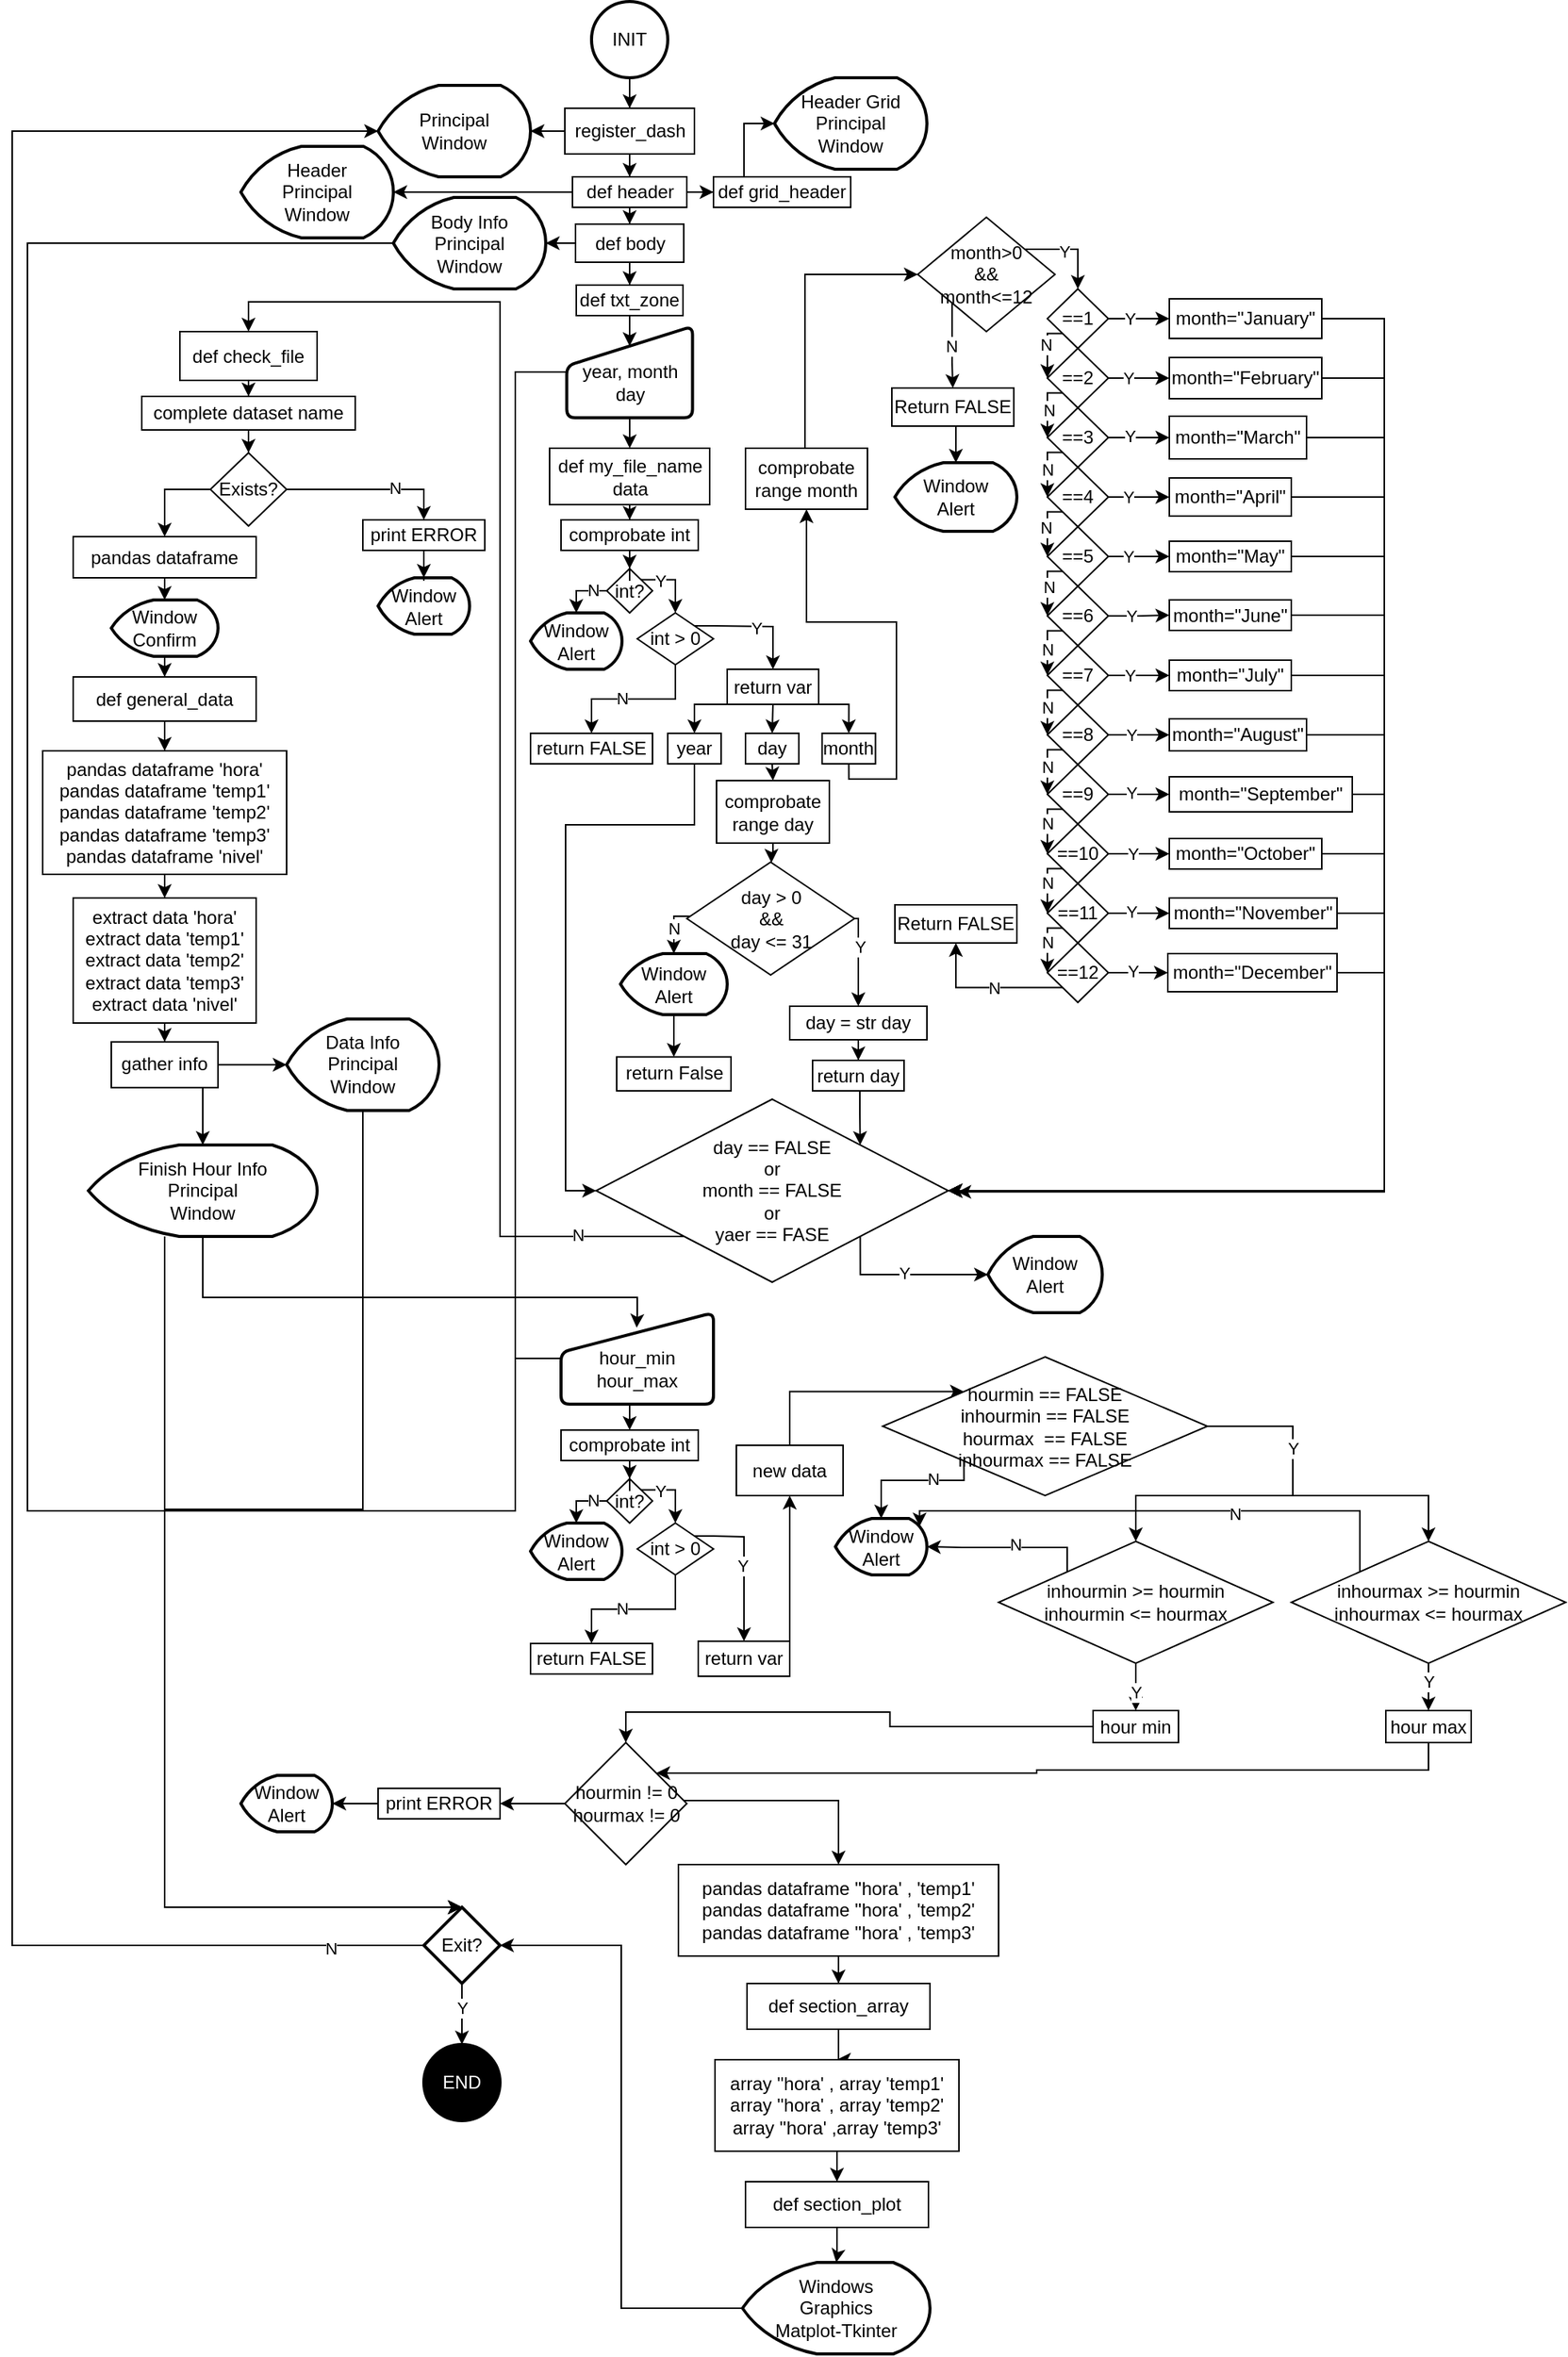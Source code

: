 <mxfile version="20.8.16" type="device"><diagram name="Página-1" id="nAU7z5uIVRge5aRo7m0_"><mxGraphModel dx="3098" dy="1353" grid="1" gridSize="10" guides="1" tooltips="1" connect="1" arrows="1" fold="1" page="1" pageScale="1" pageWidth="827" pageHeight="1169" math="0" shadow="0"><root><mxCell id="0"/><mxCell id="1" parent="0"/><mxCell id="_5JSgvdpjag1X1zxjw4W-4" style="edgeStyle=orthogonalEdgeStyle;rounded=0;orthogonalLoop=1;jettySize=auto;html=1;entryX=0.5;entryY=0;entryDx=0;entryDy=0;" parent="1" source="_5JSgvdpjag1X1zxjw4W-1" target="_5JSgvdpjag1X1zxjw4W-3" edge="1"><mxGeometry relative="1" as="geometry"/></mxCell><mxCell id="_5JSgvdpjag1X1zxjw4W-1" value="INIT" style="strokeWidth=2;html=1;shape=mxgraph.flowchart.start_2;whiteSpace=wrap;" parent="1" vertex="1"><mxGeometry x="380" y="20" width="50" height="50" as="geometry"/></mxCell><mxCell id="_5JSgvdpjag1X1zxjw4W-2" value="Principal&lt;br&gt;Window" style="strokeWidth=2;html=1;shape=mxgraph.flowchart.display;whiteSpace=wrap;" parent="1" vertex="1"><mxGeometry x="240" y="75" width="100" height="60" as="geometry"/></mxCell><mxCell id="_5JSgvdpjag1X1zxjw4W-5" style="edgeStyle=orthogonalEdgeStyle;rounded=0;orthogonalLoop=1;jettySize=auto;html=1;entryX=1;entryY=0.5;entryDx=0;entryDy=0;entryPerimeter=0;" parent="1" source="_5JSgvdpjag1X1zxjw4W-3" target="_5JSgvdpjag1X1zxjw4W-2" edge="1"><mxGeometry relative="1" as="geometry"/></mxCell><mxCell id="_5JSgvdpjag1X1zxjw4W-7" style="edgeStyle=orthogonalEdgeStyle;rounded=0;orthogonalLoop=1;jettySize=auto;html=1;" parent="1" source="_5JSgvdpjag1X1zxjw4W-3" target="_5JSgvdpjag1X1zxjw4W-6" edge="1"><mxGeometry relative="1" as="geometry"/></mxCell><mxCell id="_5JSgvdpjag1X1zxjw4W-3" value="register_dash" style="rounded=0;whiteSpace=wrap;html=1;" parent="1" vertex="1"><mxGeometry x="362.5" y="90" width="85" height="30" as="geometry"/></mxCell><mxCell id="_5JSgvdpjag1X1zxjw4W-9" style="edgeStyle=orthogonalEdgeStyle;rounded=0;orthogonalLoop=1;jettySize=auto;html=1;entryX=1;entryY=0.5;entryDx=0;entryDy=0;entryPerimeter=0;" parent="1" source="_5JSgvdpjag1X1zxjw4W-6" target="_5JSgvdpjag1X1zxjw4W-8" edge="1"><mxGeometry relative="1" as="geometry"/></mxCell><mxCell id="_5JSgvdpjag1X1zxjw4W-11" style="edgeStyle=orthogonalEdgeStyle;rounded=0;orthogonalLoop=1;jettySize=auto;html=1;entryX=0;entryY=0.5;entryDx=0;entryDy=0;" parent="1" source="_5JSgvdpjag1X1zxjw4W-6" target="_5JSgvdpjag1X1zxjw4W-10" edge="1"><mxGeometry relative="1" as="geometry"/></mxCell><mxCell id="_5JSgvdpjag1X1zxjw4W-15" value="" style="edgeStyle=orthogonalEdgeStyle;rounded=0;orthogonalLoop=1;jettySize=auto;html=1;" parent="1" source="_5JSgvdpjag1X1zxjw4W-6" target="_5JSgvdpjag1X1zxjw4W-14" edge="1"><mxGeometry relative="1" as="geometry"/></mxCell><mxCell id="_5JSgvdpjag1X1zxjw4W-6" value="def header" style="rounded=0;whiteSpace=wrap;html=1;" parent="1" vertex="1"><mxGeometry x="367.5" y="135" width="75" height="20" as="geometry"/></mxCell><mxCell id="_5JSgvdpjag1X1zxjw4W-8" value="Header&lt;br&gt;Principal&lt;br&gt;Window" style="strokeWidth=2;html=1;shape=mxgraph.flowchart.display;whiteSpace=wrap;" parent="1" vertex="1"><mxGeometry x="150" y="115" width="100" height="60" as="geometry"/></mxCell><mxCell id="_5JSgvdpjag1X1zxjw4W-13" style="edgeStyle=orthogonalEdgeStyle;rounded=0;orthogonalLoop=1;jettySize=auto;html=1;exitX=0.25;exitY=0;exitDx=0;exitDy=0;entryX=0;entryY=0.5;entryDx=0;entryDy=0;entryPerimeter=0;" parent="1" source="_5JSgvdpjag1X1zxjw4W-10" target="_5JSgvdpjag1X1zxjw4W-12" edge="1"><mxGeometry relative="1" as="geometry"><Array as="points"><mxPoint x="480" y="135"/><mxPoint x="480" y="100"/></Array></mxGeometry></mxCell><mxCell id="_5JSgvdpjag1X1zxjw4W-10" value="def grid_header" style="rounded=0;whiteSpace=wrap;html=1;" parent="1" vertex="1"><mxGeometry x="460" y="135" width="90" height="20" as="geometry"/></mxCell><mxCell id="_5JSgvdpjag1X1zxjw4W-12" value="Header Grid&lt;br&gt;Principal&lt;br&gt;Window" style="strokeWidth=2;html=1;shape=mxgraph.flowchart.display;whiteSpace=wrap;" parent="1" vertex="1"><mxGeometry x="500" y="70" width="100" height="60" as="geometry"/></mxCell><mxCell id="_5JSgvdpjag1X1zxjw4W-17" style="edgeStyle=orthogonalEdgeStyle;rounded=0;orthogonalLoop=1;jettySize=auto;html=1;entryX=0.5;entryY=0;entryDx=0;entryDy=0;" parent="1" source="_5JSgvdpjag1X1zxjw4W-14" target="_5JSgvdpjag1X1zxjw4W-16" edge="1"><mxGeometry relative="1" as="geometry"/></mxCell><mxCell id="_5JSgvdpjag1X1zxjw4W-232" style="edgeStyle=orthogonalEdgeStyle;rounded=0;orthogonalLoop=1;jettySize=auto;html=1;entryX=1;entryY=0.5;entryDx=0;entryDy=0;entryPerimeter=0;" parent="1" source="_5JSgvdpjag1X1zxjw4W-14" target="_5JSgvdpjag1X1zxjw4W-231" edge="1"><mxGeometry relative="1" as="geometry"/></mxCell><mxCell id="_5JSgvdpjag1X1zxjw4W-14" value="def body" style="rounded=0;whiteSpace=wrap;html=1;" parent="1" vertex="1"><mxGeometry x="369.5" y="166" width="71" height="25" as="geometry"/></mxCell><mxCell id="_5JSgvdpjag1X1zxjw4W-20" style="edgeStyle=orthogonalEdgeStyle;rounded=0;orthogonalLoop=1;jettySize=auto;html=1;entryX=0.499;entryY=0.216;entryDx=0;entryDy=0;entryPerimeter=0;" parent="1" source="_5JSgvdpjag1X1zxjw4W-16" target="_5JSgvdpjag1X1zxjw4W-18" edge="1"><mxGeometry relative="1" as="geometry"/></mxCell><mxCell id="_5JSgvdpjag1X1zxjw4W-16" value="def txt_zone" style="rounded=0;whiteSpace=wrap;html=1;" parent="1" vertex="1"><mxGeometry x="370" y="206" width="70" height="20" as="geometry"/></mxCell><mxCell id="_5JSgvdpjag1X1zxjw4W-24" style="edgeStyle=orthogonalEdgeStyle;rounded=0;orthogonalLoop=1;jettySize=auto;html=1;entryX=0.5;entryY=0;entryDx=0;entryDy=0;" parent="1" source="_5JSgvdpjag1X1zxjw4W-18" target="_5JSgvdpjag1X1zxjw4W-21" edge="1"><mxGeometry relative="1" as="geometry"/></mxCell><mxCell id="alCSvftIUKYUGVEbemjO-22" style="edgeStyle=orthogonalEdgeStyle;rounded=0;orthogonalLoop=1;jettySize=auto;html=1;entryX=0.5;entryY=0;entryDx=0;entryDy=0;entryPerimeter=0;fontColor=#000000;" edge="1" parent="1" source="_5JSgvdpjag1X1zxjw4W-18" target="alCSvftIUKYUGVEbemjO-12"><mxGeometry relative="1" as="geometry"><Array as="points"><mxPoint x="330" y="263"/><mxPoint x="330" y="1010"/><mxPoint x="100" y="1010"/><mxPoint x="100" y="1270"/></Array></mxGeometry></mxCell><mxCell id="_5JSgvdpjag1X1zxjw4W-18" value="&lt;br&gt;year, month&lt;br&gt;day" style="html=1;strokeWidth=2;shape=manualInput;whiteSpace=wrap;rounded=1;size=26;arcSize=11;" parent="1" vertex="1"><mxGeometry x="363.75" y="233" width="82.5" height="60" as="geometry"/></mxCell><mxCell id="_5JSgvdpjag1X1zxjw4W-79" style="edgeStyle=orthogonalEdgeStyle;rounded=0;orthogonalLoop=1;jettySize=auto;html=1;entryX=0.5;entryY=0;entryDx=0;entryDy=0;" parent="1" source="_5JSgvdpjag1X1zxjw4W-21" target="_5JSgvdpjag1X1zxjw4W-47" edge="1"><mxGeometry relative="1" as="geometry"/></mxCell><mxCell id="_5JSgvdpjag1X1zxjw4W-21" value="def my_file_name&lt;br&gt;data" style="rounded=0;whiteSpace=wrap;html=1;" parent="1" vertex="1"><mxGeometry x="352.5" y="313" width="105" height="37" as="geometry"/></mxCell><mxCell id="_5JSgvdpjag1X1zxjw4W-27" style="edgeStyle=orthogonalEdgeStyle;rounded=0;orthogonalLoop=1;jettySize=auto;html=1;entryX=0.5;entryY=0;entryDx=0;entryDy=0;entryPerimeter=0;" parent="1" source="_5JSgvdpjag1X1zxjw4W-25" target="_5JSgvdpjag1X1zxjw4W-26" edge="1"><mxGeometry relative="1" as="geometry"><Array as="points"><mxPoint x="370" y="407"/></Array></mxGeometry></mxCell><mxCell id="_5JSgvdpjag1X1zxjw4W-28" value="N" style="edgeLabel;html=1;align=center;verticalAlign=middle;resizable=0;points=[];" parent="_5JSgvdpjag1X1zxjw4W-27" vertex="1" connectable="0"><mxGeometry x="-0.12" y="-1" relative="1" as="geometry"><mxPoint x="6" as="offset"/></mxGeometry></mxCell><mxCell id="_5JSgvdpjag1X1zxjw4W-31" style="edgeStyle=orthogonalEdgeStyle;rounded=0;orthogonalLoop=1;jettySize=auto;html=1;exitX=1;exitY=0;exitDx=0;exitDy=0;entryX=0.5;entryY=0;entryDx=0;entryDy=0;" parent="1" source="_5JSgvdpjag1X1zxjw4W-25" target="_5JSgvdpjag1X1zxjw4W-29" edge="1"><mxGeometry relative="1" as="geometry"/></mxCell><mxCell id="_5JSgvdpjag1X1zxjw4W-32" value="Y" style="edgeLabel;html=1;align=center;verticalAlign=middle;resizable=0;points=[];" parent="_5JSgvdpjag1X1zxjw4W-31" vertex="1" connectable="0"><mxGeometry x="-0.184" relative="1" as="geometry"><mxPoint x="-6" as="offset"/></mxGeometry></mxCell><mxCell id="_5JSgvdpjag1X1zxjw4W-25" value="int?" style="rhombus;whiteSpace=wrap;html=1;" parent="1" vertex="1"><mxGeometry x="390" y="392" width="30" height="29" as="geometry"/></mxCell><mxCell id="_5JSgvdpjag1X1zxjw4W-26" value="Window&lt;br&gt;Alert" style="strokeWidth=2;html=1;shape=mxgraph.flowchart.display;whiteSpace=wrap;" parent="1" vertex="1"><mxGeometry x="340" y="421" width="60" height="37" as="geometry"/></mxCell><mxCell id="_5JSgvdpjag1X1zxjw4W-36" style="edgeStyle=orthogonalEdgeStyle;rounded=0;orthogonalLoop=1;jettySize=auto;html=1;exitX=1;exitY=0;exitDx=0;exitDy=0;entryX=0.5;entryY=0;entryDx=0;entryDy=0;" parent="1" source="_5JSgvdpjag1X1zxjw4W-29" target="_5JSgvdpjag1X1zxjw4W-35" edge="1"><mxGeometry relative="1" as="geometry"><Array as="points"><mxPoint x="460" y="430"/><mxPoint x="490" y="430"/></Array></mxGeometry></mxCell><mxCell id="_5JSgvdpjag1X1zxjw4W-37" value="Y" style="edgeLabel;html=1;align=center;verticalAlign=middle;resizable=0;points=[];" parent="_5JSgvdpjag1X1zxjw4W-36" vertex="1" connectable="0"><mxGeometry x="0.005" y="-1" relative="1" as="geometry"><mxPoint as="offset"/></mxGeometry></mxCell><mxCell id="_5JSgvdpjag1X1zxjw4W-38" style="edgeStyle=orthogonalEdgeStyle;rounded=0;orthogonalLoop=1;jettySize=auto;html=1;entryX=0.5;entryY=0;entryDx=0;entryDy=0;" parent="1" source="_5JSgvdpjag1X1zxjw4W-29" target="_5JSgvdpjag1X1zxjw4W-34" edge="1"><mxGeometry relative="1" as="geometry"/></mxCell><mxCell id="_5JSgvdpjag1X1zxjw4W-39" value="N" style="edgeLabel;html=1;align=center;verticalAlign=middle;resizable=0;points=[];" parent="_5JSgvdpjag1X1zxjw4W-38" vertex="1" connectable="0"><mxGeometry x="0.164" y="-1" relative="1" as="geometry"><mxPoint as="offset"/></mxGeometry></mxCell><mxCell id="_5JSgvdpjag1X1zxjw4W-29" value="int &amp;gt; 0" style="rhombus;whiteSpace=wrap;html=1;" parent="1" vertex="1"><mxGeometry x="410" y="421" width="50" height="34" as="geometry"/></mxCell><mxCell id="_5JSgvdpjag1X1zxjw4W-34" value="return FALSE" style="rounded=0;whiteSpace=wrap;html=1;" parent="1" vertex="1"><mxGeometry x="340" y="500" width="80" height="20" as="geometry"/></mxCell><mxCell id="_5JSgvdpjag1X1zxjw4W-80" style="edgeStyle=orthogonalEdgeStyle;rounded=0;orthogonalLoop=1;jettySize=auto;html=1;exitX=0.5;exitY=1;exitDx=0;exitDy=0;entryX=0.5;entryY=0;entryDx=0;entryDy=0;" parent="1" source="_5JSgvdpjag1X1zxjw4W-35" target="_5JSgvdpjag1X1zxjw4W-41" edge="1"><mxGeometry relative="1" as="geometry"/></mxCell><mxCell id="_5JSgvdpjag1X1zxjw4W-81" style="edgeStyle=orthogonalEdgeStyle;rounded=0;orthogonalLoop=1;jettySize=auto;html=1;exitX=0.75;exitY=1;exitDx=0;exitDy=0;entryX=0.5;entryY=0;entryDx=0;entryDy=0;" parent="1" source="_5JSgvdpjag1X1zxjw4W-35" target="_5JSgvdpjag1X1zxjw4W-42" edge="1"><mxGeometry relative="1" as="geometry"/></mxCell><mxCell id="_5JSgvdpjag1X1zxjw4W-82" style="edgeStyle=orthogonalEdgeStyle;rounded=0;orthogonalLoop=1;jettySize=auto;html=1;exitX=0;exitY=1;exitDx=0;exitDy=0;entryX=0.5;entryY=0;entryDx=0;entryDy=0;" parent="1" source="_5JSgvdpjag1X1zxjw4W-35" target="_5JSgvdpjag1X1zxjw4W-40" edge="1"><mxGeometry relative="1" as="geometry"/></mxCell><mxCell id="_5JSgvdpjag1X1zxjw4W-35" value="return var" style="rounded=0;whiteSpace=wrap;html=1;" parent="1" vertex="1"><mxGeometry x="469" y="458" width="60" height="23" as="geometry"/></mxCell><mxCell id="_5JSgvdpjag1X1zxjw4W-191" style="edgeStyle=orthogonalEdgeStyle;rounded=0;orthogonalLoop=1;jettySize=auto;html=1;entryX=0;entryY=0.5;entryDx=0;entryDy=0;" parent="1" source="_5JSgvdpjag1X1zxjw4W-40" target="_5JSgvdpjag1X1zxjw4W-189" edge="1"><mxGeometry relative="1" as="geometry"><Array as="points"><mxPoint x="448" y="560"/><mxPoint x="363" y="560"/><mxPoint x="363" y="800"/></Array></mxGeometry></mxCell><mxCell id="_5JSgvdpjag1X1zxjw4W-40" value="year" style="rounded=0;whiteSpace=wrap;html=1;" parent="1" vertex="1"><mxGeometry x="430" y="500" width="35" height="20" as="geometry"/></mxCell><mxCell id="_5JSgvdpjag1X1zxjw4W-167" style="edgeStyle=orthogonalEdgeStyle;rounded=0;orthogonalLoop=1;jettySize=auto;html=1;entryX=0.5;entryY=1;entryDx=0;entryDy=0;exitX=0.5;exitY=1;exitDx=0;exitDy=0;" parent="1" source="_5JSgvdpjag1X1zxjw4W-42" target="_5JSgvdpjag1X1zxjw4W-83" edge="1"><mxGeometry relative="1" as="geometry"><Array as="points"><mxPoint x="549" y="530"/><mxPoint x="580" y="530"/><mxPoint x="580" y="427"/><mxPoint x="521" y="427"/></Array></mxGeometry></mxCell><mxCell id="_5JSgvdpjag1X1zxjw4W-169" style="edgeStyle=orthogonalEdgeStyle;rounded=0;orthogonalLoop=1;jettySize=auto;html=1;exitX=0.5;exitY=1;exitDx=0;exitDy=0;entryX=0.5;entryY=0;entryDx=0;entryDy=0;" parent="1" source="_5JSgvdpjag1X1zxjw4W-41" target="_5JSgvdpjag1X1zxjw4W-168" edge="1"><mxGeometry relative="1" as="geometry"/></mxCell><mxCell id="_5JSgvdpjag1X1zxjw4W-41" value="day" style="rounded=0;whiteSpace=wrap;html=1;" parent="1" vertex="1"><mxGeometry x="481" y="500" width="35" height="20" as="geometry"/></mxCell><mxCell id="_5JSgvdpjag1X1zxjw4W-42" value="month" style="rounded=0;whiteSpace=wrap;html=1;" parent="1" vertex="1"><mxGeometry x="531.25" y="500" width="35" height="20" as="geometry"/></mxCell><mxCell id="_5JSgvdpjag1X1zxjw4W-48" style="edgeStyle=orthogonalEdgeStyle;rounded=0;orthogonalLoop=1;jettySize=auto;html=1;entryX=0.5;entryY=0;entryDx=0;entryDy=0;" parent="1" source="_5JSgvdpjag1X1zxjw4W-47" target="_5JSgvdpjag1X1zxjw4W-25" edge="1"><mxGeometry relative="1" as="geometry"/></mxCell><mxCell id="_5JSgvdpjag1X1zxjw4W-47" value="comprobate int" style="rounded=0;whiteSpace=wrap;html=1;" parent="1" vertex="1"><mxGeometry x="360" y="360" width="90" height="20" as="geometry"/></mxCell><mxCell id="_5JSgvdpjag1X1zxjw4W-166" style="edgeStyle=orthogonalEdgeStyle;rounded=0;orthogonalLoop=1;jettySize=auto;html=1;entryX=0;entryY=0.5;entryDx=0;entryDy=0;" parent="1" source="_5JSgvdpjag1X1zxjw4W-83" target="_5JSgvdpjag1X1zxjw4W-84" edge="1"><mxGeometry relative="1" as="geometry"><Array as="points"><mxPoint x="520" y="199"/></Array></mxGeometry></mxCell><mxCell id="_5JSgvdpjag1X1zxjw4W-83" value="comprobate&lt;br&gt;range month" style="rounded=0;whiteSpace=wrap;html=1;" parent="1" vertex="1"><mxGeometry x="481" y="313" width="80" height="40" as="geometry"/></mxCell><mxCell id="_5JSgvdpjag1X1zxjw4W-133" style="edgeStyle=orthogonalEdgeStyle;rounded=0;orthogonalLoop=1;jettySize=auto;html=1;entryX=0.5;entryY=0;entryDx=0;entryDy=0;" parent="1" source="_5JSgvdpjag1X1zxjw4W-84" target="_5JSgvdpjag1X1zxjw4W-85" edge="1"><mxGeometry relative="1" as="geometry"><Array as="points"><mxPoint x="699" y="182.5"/></Array></mxGeometry></mxCell><mxCell id="_5JSgvdpjag1X1zxjw4W-134" value="Y" style="edgeLabel;html=1;align=center;verticalAlign=middle;resizable=0;points=[];" parent="_5JSgvdpjag1X1zxjw4W-133" vertex="1" connectable="0"><mxGeometry x="-0.162" y="-1" relative="1" as="geometry"><mxPoint as="offset"/></mxGeometry></mxCell><mxCell id="_5JSgvdpjag1X1zxjw4W-162" style="edgeStyle=orthogonalEdgeStyle;rounded=0;orthogonalLoop=1;jettySize=auto;html=1;exitX=0;exitY=1;exitDx=0;exitDy=0;entryX=0.5;entryY=0;entryDx=0;entryDy=0;" parent="1" source="_5JSgvdpjag1X1zxjw4W-84" target="_5JSgvdpjag1X1zxjw4W-160" edge="1"><mxGeometry relative="1" as="geometry"/></mxCell><mxCell id="_5JSgvdpjag1X1zxjw4W-163" value="N" style="edgeLabel;html=1;align=center;verticalAlign=middle;resizable=0;points=[];" parent="_5JSgvdpjag1X1zxjw4W-162" vertex="1" connectable="0"><mxGeometry x="-0.015" y="-1" relative="1" as="geometry"><mxPoint as="offset"/></mxGeometry></mxCell><mxCell id="_5JSgvdpjag1X1zxjw4W-84" value="month&amp;gt;0&lt;br&gt;&amp;amp;&amp;amp;&lt;br&gt;month&amp;lt;=12" style="rhombus;whiteSpace=wrap;html=1;" parent="1" vertex="1"><mxGeometry x="594" y="161.5" width="90" height="75" as="geometry"/></mxCell><mxCell id="_5JSgvdpjag1X1zxjw4W-109" style="edgeStyle=orthogonalEdgeStyle;rounded=0;orthogonalLoop=1;jettySize=auto;html=1;entryX=0;entryY=0.5;entryDx=0;entryDy=0;" parent="1" source="_5JSgvdpjag1X1zxjw4W-85" target="_5JSgvdpjag1X1zxjw4W-97" edge="1"><mxGeometry relative="1" as="geometry"/></mxCell><mxCell id="_5JSgvdpjag1X1zxjw4W-121" value="Y" style="edgeLabel;html=1;align=center;verticalAlign=middle;resizable=0;points=[];" parent="_5JSgvdpjag1X1zxjw4W-109" vertex="1" connectable="0"><mxGeometry x="-0.325" relative="1" as="geometry"><mxPoint as="offset"/></mxGeometry></mxCell><mxCell id="_5JSgvdpjag1X1zxjw4W-135" style="edgeStyle=orthogonalEdgeStyle;rounded=0;orthogonalLoop=1;jettySize=auto;html=1;exitX=0;exitY=1;exitDx=0;exitDy=0;entryX=0;entryY=0.5;entryDx=0;entryDy=0;" parent="1" source="_5JSgvdpjag1X1zxjw4W-85" target="_5JSgvdpjag1X1zxjw4W-86" edge="1"><mxGeometry relative="1" as="geometry"/></mxCell><mxCell id="_5JSgvdpjag1X1zxjw4W-146" value="N" style="edgeLabel;html=1;align=center;verticalAlign=middle;resizable=0;points=[];" parent="_5JSgvdpjag1X1zxjw4W-135" vertex="1" connectable="0"><mxGeometry x="-0.169" y="-1" relative="1" as="geometry"><mxPoint as="offset"/></mxGeometry></mxCell><mxCell id="_5JSgvdpjag1X1zxjw4W-85" value="==1" style="rhombus;whiteSpace=wrap;html=1;" parent="1" vertex="1"><mxGeometry x="679" y="208.5" width="40" height="39" as="geometry"/></mxCell><mxCell id="_5JSgvdpjag1X1zxjw4W-110" style="edgeStyle=orthogonalEdgeStyle;rounded=0;orthogonalLoop=1;jettySize=auto;html=1;entryX=0;entryY=0.5;entryDx=0;entryDy=0;" parent="1" source="_5JSgvdpjag1X1zxjw4W-86" target="_5JSgvdpjag1X1zxjw4W-98" edge="1"><mxGeometry relative="1" as="geometry"/></mxCell><mxCell id="_5JSgvdpjag1X1zxjw4W-122" value="Y" style="edgeLabel;html=1;align=center;verticalAlign=middle;resizable=0;points=[];" parent="_5JSgvdpjag1X1zxjw4W-110" vertex="1" connectable="0"><mxGeometry x="-0.339" relative="1" as="geometry"><mxPoint as="offset"/></mxGeometry></mxCell><mxCell id="_5JSgvdpjag1X1zxjw4W-136" style="edgeStyle=orthogonalEdgeStyle;rounded=0;orthogonalLoop=1;jettySize=auto;html=1;exitX=0;exitY=1;exitDx=0;exitDy=0;entryX=0;entryY=0.5;entryDx=0;entryDy=0;" parent="1" source="_5JSgvdpjag1X1zxjw4W-86" target="_5JSgvdpjag1X1zxjw4W-87" edge="1"><mxGeometry relative="1" as="geometry"/></mxCell><mxCell id="_5JSgvdpjag1X1zxjw4W-147" value="N" style="edgeLabel;html=1;align=center;verticalAlign=middle;resizable=0;points=[];" parent="_5JSgvdpjag1X1zxjw4W-136" vertex="1" connectable="0"><mxGeometry x="0.045" y="1" relative="1" as="geometry"><mxPoint as="offset"/></mxGeometry></mxCell><mxCell id="_5JSgvdpjag1X1zxjw4W-86" value="==2" style="rhombus;whiteSpace=wrap;html=1;" parent="1" vertex="1"><mxGeometry x="679" y="247.5" width="40" height="39" as="geometry"/></mxCell><mxCell id="_5JSgvdpjag1X1zxjw4W-111" style="edgeStyle=orthogonalEdgeStyle;rounded=0;orthogonalLoop=1;jettySize=auto;html=1;entryX=0;entryY=0.5;entryDx=0;entryDy=0;" parent="1" source="_5JSgvdpjag1X1zxjw4W-87" target="_5JSgvdpjag1X1zxjw4W-99" edge="1"><mxGeometry relative="1" as="geometry"/></mxCell><mxCell id="_5JSgvdpjag1X1zxjw4W-123" value="Y" style="edgeLabel;html=1;align=center;verticalAlign=middle;resizable=0;points=[];" parent="_5JSgvdpjag1X1zxjw4W-111" vertex="1" connectable="0"><mxGeometry x="-0.297" y="1" relative="1" as="geometry"><mxPoint as="offset"/></mxGeometry></mxCell><mxCell id="_5JSgvdpjag1X1zxjw4W-137" style="edgeStyle=orthogonalEdgeStyle;rounded=0;orthogonalLoop=1;jettySize=auto;html=1;exitX=0;exitY=1;exitDx=0;exitDy=0;entryX=0;entryY=0.5;entryDx=0;entryDy=0;" parent="1" source="_5JSgvdpjag1X1zxjw4W-87" target="_5JSgvdpjag1X1zxjw4W-88" edge="1"><mxGeometry relative="1" as="geometry"/></mxCell><mxCell id="_5JSgvdpjag1X1zxjw4W-148" value="N" style="edgeLabel;html=1;align=center;verticalAlign=middle;resizable=0;points=[];" parent="_5JSgvdpjag1X1zxjw4W-137" vertex="1" connectable="0"><mxGeometry x="0.07" relative="1" as="geometry"><mxPoint as="offset"/></mxGeometry></mxCell><mxCell id="_5JSgvdpjag1X1zxjw4W-87" value="==3" style="rhombus;whiteSpace=wrap;html=1;" parent="1" vertex="1"><mxGeometry x="679" y="286.5" width="40" height="39" as="geometry"/></mxCell><mxCell id="_5JSgvdpjag1X1zxjw4W-112" style="edgeStyle=orthogonalEdgeStyle;rounded=0;orthogonalLoop=1;jettySize=auto;html=1;entryX=0;entryY=0.5;entryDx=0;entryDy=0;" parent="1" source="_5JSgvdpjag1X1zxjw4W-88" target="_5JSgvdpjag1X1zxjw4W-100" edge="1"><mxGeometry relative="1" as="geometry"/></mxCell><mxCell id="_5JSgvdpjag1X1zxjw4W-124" value="Y" style="edgeLabel;html=1;align=center;verticalAlign=middle;resizable=0;points=[];" parent="_5JSgvdpjag1X1zxjw4W-112" vertex="1" connectable="0"><mxGeometry x="-0.339" relative="1" as="geometry"><mxPoint as="offset"/></mxGeometry></mxCell><mxCell id="_5JSgvdpjag1X1zxjw4W-138" style="edgeStyle=orthogonalEdgeStyle;rounded=0;orthogonalLoop=1;jettySize=auto;html=1;exitX=0;exitY=1;exitDx=0;exitDy=0;entryX=0;entryY=0.5;entryDx=0;entryDy=0;" parent="1" source="_5JSgvdpjag1X1zxjw4W-88" target="_5JSgvdpjag1X1zxjw4W-89" edge="1"><mxGeometry relative="1" as="geometry"/></mxCell><mxCell id="_5JSgvdpjag1X1zxjw4W-149" value="N" style="edgeLabel;html=1;align=center;verticalAlign=middle;resizable=0;points=[];" parent="_5JSgvdpjag1X1zxjw4W-138" vertex="1" connectable="0"><mxGeometry x="0.008" y="-1" relative="1" as="geometry"><mxPoint as="offset"/></mxGeometry></mxCell><mxCell id="_5JSgvdpjag1X1zxjw4W-88" value="==4" style="rhombus;whiteSpace=wrap;html=1;" parent="1" vertex="1"><mxGeometry x="679" y="325.5" width="40" height="39" as="geometry"/></mxCell><mxCell id="_5JSgvdpjag1X1zxjw4W-113" style="edgeStyle=orthogonalEdgeStyle;rounded=0;orthogonalLoop=1;jettySize=auto;html=1;entryX=0;entryY=0.5;entryDx=0;entryDy=0;" parent="1" source="_5JSgvdpjag1X1zxjw4W-89" target="_5JSgvdpjag1X1zxjw4W-101" edge="1"><mxGeometry relative="1" as="geometry"/></mxCell><mxCell id="_5JSgvdpjag1X1zxjw4W-125" value="Y" style="edgeLabel;html=1;align=center;verticalAlign=middle;resizable=0;points=[];" parent="_5JSgvdpjag1X1zxjw4W-113" vertex="1" connectable="0"><mxGeometry x="-0.353" relative="1" as="geometry"><mxPoint as="offset"/></mxGeometry></mxCell><mxCell id="_5JSgvdpjag1X1zxjw4W-139" style="edgeStyle=orthogonalEdgeStyle;rounded=0;orthogonalLoop=1;jettySize=auto;html=1;exitX=0;exitY=1;exitDx=0;exitDy=0;entryX=0;entryY=0.5;entryDx=0;entryDy=0;" parent="1" source="_5JSgvdpjag1X1zxjw4W-89" target="_5JSgvdpjag1X1zxjw4W-90" edge="1"><mxGeometry relative="1" as="geometry"/></mxCell><mxCell id="_5JSgvdpjag1X1zxjw4W-150" value="N" style="edgeLabel;html=1;align=center;verticalAlign=middle;resizable=0;points=[];" parent="_5JSgvdpjag1X1zxjw4W-139" vertex="1" connectable="0"><mxGeometry x="-0.009" y="1" relative="1" as="geometry"><mxPoint as="offset"/></mxGeometry></mxCell><mxCell id="_5JSgvdpjag1X1zxjw4W-89" value="==5" style="rhombus;whiteSpace=wrap;html=1;" parent="1" vertex="1"><mxGeometry x="679" y="364.5" width="40" height="39" as="geometry"/></mxCell><mxCell id="_5JSgvdpjag1X1zxjw4W-114" style="edgeStyle=orthogonalEdgeStyle;rounded=0;orthogonalLoop=1;jettySize=auto;html=1;entryX=0;entryY=0.5;entryDx=0;entryDy=0;" parent="1" source="_5JSgvdpjag1X1zxjw4W-90" target="_5JSgvdpjag1X1zxjw4W-102" edge="1"><mxGeometry relative="1" as="geometry"/></mxCell><mxCell id="_5JSgvdpjag1X1zxjw4W-126" value="Y" style="edgeLabel;html=1;align=center;verticalAlign=middle;resizable=0;points=[];" parent="_5JSgvdpjag1X1zxjw4W-114" vertex="1" connectable="0"><mxGeometry x="-0.251" relative="1" as="geometry"><mxPoint as="offset"/></mxGeometry></mxCell><mxCell id="_5JSgvdpjag1X1zxjw4W-140" style="edgeStyle=orthogonalEdgeStyle;rounded=0;orthogonalLoop=1;jettySize=auto;html=1;exitX=0;exitY=1;exitDx=0;exitDy=0;entryX=0;entryY=0.5;entryDx=0;entryDy=0;" parent="1" source="_5JSgvdpjag1X1zxjw4W-90" target="_5JSgvdpjag1X1zxjw4W-91" edge="1"><mxGeometry relative="1" as="geometry"/></mxCell><mxCell id="_5JSgvdpjag1X1zxjw4W-151" value="N" style="edgeLabel;html=1;align=center;verticalAlign=middle;resizable=0;points=[];" parent="_5JSgvdpjag1X1zxjw4W-140" vertex="1" connectable="0"><mxGeometry x="0.093" relative="1" as="geometry"><mxPoint as="offset"/></mxGeometry></mxCell><mxCell id="_5JSgvdpjag1X1zxjw4W-90" value="==6" style="rhombus;whiteSpace=wrap;html=1;" parent="1" vertex="1"><mxGeometry x="679" y="403.5" width="40" height="39" as="geometry"/></mxCell><mxCell id="_5JSgvdpjag1X1zxjw4W-115" style="edgeStyle=orthogonalEdgeStyle;rounded=0;orthogonalLoop=1;jettySize=auto;html=1;entryX=0;entryY=0.5;entryDx=0;entryDy=0;" parent="1" source="_5JSgvdpjag1X1zxjw4W-91" target="_5JSgvdpjag1X1zxjw4W-103" edge="1"><mxGeometry relative="1" as="geometry"/></mxCell><mxCell id="_5JSgvdpjag1X1zxjw4W-127" value="Y" style="edgeLabel;html=1;align=center;verticalAlign=middle;resizable=0;points=[];" parent="_5JSgvdpjag1X1zxjw4W-115" vertex="1" connectable="0"><mxGeometry x="-0.311" relative="1" as="geometry"><mxPoint as="offset"/></mxGeometry></mxCell><mxCell id="_5JSgvdpjag1X1zxjw4W-141" style="edgeStyle=orthogonalEdgeStyle;rounded=0;orthogonalLoop=1;jettySize=auto;html=1;exitX=0;exitY=1;exitDx=0;exitDy=0;entryX=0;entryY=0.5;entryDx=0;entryDy=0;" parent="1" source="_5JSgvdpjag1X1zxjw4W-91" target="_5JSgvdpjag1X1zxjw4W-92" edge="1"><mxGeometry relative="1" as="geometry"/></mxCell><mxCell id="_5JSgvdpjag1X1zxjw4W-152" value="N" style="edgeLabel;html=1;align=center;verticalAlign=middle;resizable=0;points=[];" parent="_5JSgvdpjag1X1zxjw4W-141" vertex="1" connectable="0"><mxGeometry x="0.036" relative="1" as="geometry"><mxPoint as="offset"/></mxGeometry></mxCell><mxCell id="_5JSgvdpjag1X1zxjw4W-91" value="==7" style="rhombus;whiteSpace=wrap;html=1;" parent="1" vertex="1"><mxGeometry x="679" y="442.5" width="40" height="39" as="geometry"/></mxCell><mxCell id="_5JSgvdpjag1X1zxjw4W-116" style="edgeStyle=orthogonalEdgeStyle;rounded=0;orthogonalLoop=1;jettySize=auto;html=1;entryX=0;entryY=0.5;entryDx=0;entryDy=0;" parent="1" source="_5JSgvdpjag1X1zxjw4W-92" target="_5JSgvdpjag1X1zxjw4W-104" edge="1"><mxGeometry relative="1" as="geometry"/></mxCell><mxCell id="_5JSgvdpjag1X1zxjw4W-128" value="Y" style="edgeLabel;html=1;align=center;verticalAlign=middle;resizable=0;points=[];" parent="_5JSgvdpjag1X1zxjw4W-116" vertex="1" connectable="0"><mxGeometry x="-0.256" relative="1" as="geometry"><mxPoint as="offset"/></mxGeometry></mxCell><mxCell id="_5JSgvdpjag1X1zxjw4W-142" style="edgeStyle=orthogonalEdgeStyle;rounded=0;orthogonalLoop=1;jettySize=auto;html=1;exitX=0;exitY=1;exitDx=0;exitDy=0;entryX=0;entryY=0.5;entryDx=0;entryDy=0;" parent="1" source="_5JSgvdpjag1X1zxjw4W-92" target="_5JSgvdpjag1X1zxjw4W-93" edge="1"><mxGeometry relative="1" as="geometry"/></mxCell><mxCell id="_5JSgvdpjag1X1zxjw4W-153" value="N" style="edgeLabel;html=1;align=center;verticalAlign=middle;resizable=0;points=[];" parent="_5JSgvdpjag1X1zxjw4W-142" vertex="1" connectable="0"><mxGeometry x="0.084" relative="1" as="geometry"><mxPoint as="offset"/></mxGeometry></mxCell><mxCell id="_5JSgvdpjag1X1zxjw4W-92" value="==8" style="rhombus;whiteSpace=wrap;html=1;" parent="1" vertex="1"><mxGeometry x="679" y="481.5" width="40" height="39" as="geometry"/></mxCell><mxCell id="_5JSgvdpjag1X1zxjw4W-117" style="edgeStyle=orthogonalEdgeStyle;rounded=0;orthogonalLoop=1;jettySize=auto;html=1;entryX=0;entryY=0.5;entryDx=0;entryDy=0;" parent="1" source="_5JSgvdpjag1X1zxjw4W-93" target="_5JSgvdpjag1X1zxjw4W-105" edge="1"><mxGeometry relative="1" as="geometry"/></mxCell><mxCell id="_5JSgvdpjag1X1zxjw4W-129" value="Y" style="edgeLabel;html=1;align=center;verticalAlign=middle;resizable=0;points=[];" parent="_5JSgvdpjag1X1zxjw4W-117" vertex="1" connectable="0"><mxGeometry x="-0.256" y="1" relative="1" as="geometry"><mxPoint as="offset"/></mxGeometry></mxCell><mxCell id="_5JSgvdpjag1X1zxjw4W-143" style="edgeStyle=orthogonalEdgeStyle;rounded=0;orthogonalLoop=1;jettySize=auto;html=1;exitX=0;exitY=1;exitDx=0;exitDy=0;entryX=0;entryY=0.5;entryDx=0;entryDy=0;" parent="1" source="_5JSgvdpjag1X1zxjw4W-93" target="_5JSgvdpjag1X1zxjw4W-94" edge="1"><mxGeometry relative="1" as="geometry"/></mxCell><mxCell id="_5JSgvdpjag1X1zxjw4W-154" value="N" style="edgeLabel;html=1;align=center;verticalAlign=middle;resizable=0;points=[];" parent="_5JSgvdpjag1X1zxjw4W-143" vertex="1" connectable="0"><mxGeometry x="-0.043" relative="1" as="geometry"><mxPoint as="offset"/></mxGeometry></mxCell><mxCell id="_5JSgvdpjag1X1zxjw4W-93" value="==9" style="rhombus;whiteSpace=wrap;html=1;" parent="1" vertex="1"><mxGeometry x="679" y="520.5" width="40" height="39" as="geometry"/></mxCell><mxCell id="_5JSgvdpjag1X1zxjw4W-118" style="edgeStyle=orthogonalEdgeStyle;rounded=0;orthogonalLoop=1;jettySize=auto;html=1;entryX=0;entryY=0.5;entryDx=0;entryDy=0;" parent="1" source="_5JSgvdpjag1X1zxjw4W-94" target="_5JSgvdpjag1X1zxjw4W-106" edge="1"><mxGeometry relative="1" as="geometry"/></mxCell><mxCell id="_5JSgvdpjag1X1zxjw4W-130" value="Y" style="edgeLabel;html=1;align=center;verticalAlign=middle;resizable=0;points=[];" parent="_5JSgvdpjag1X1zxjw4W-118" vertex="1" connectable="0"><mxGeometry x="-0.214" relative="1" as="geometry"><mxPoint as="offset"/></mxGeometry></mxCell><mxCell id="_5JSgvdpjag1X1zxjw4W-144" style="edgeStyle=orthogonalEdgeStyle;rounded=0;orthogonalLoop=1;jettySize=auto;html=1;exitX=0;exitY=1;exitDx=0;exitDy=0;entryX=0;entryY=0.5;entryDx=0;entryDy=0;" parent="1" source="_5JSgvdpjag1X1zxjw4W-94" target="_5JSgvdpjag1X1zxjw4W-95" edge="1"><mxGeometry relative="1" as="geometry"/></mxCell><mxCell id="_5JSgvdpjag1X1zxjw4W-155" value="N" style="edgeLabel;html=1;align=center;verticalAlign=middle;resizable=0;points=[];" parent="_5JSgvdpjag1X1zxjw4W-144" vertex="1" connectable="0"><mxGeometry x="-0.018" relative="1" as="geometry"><mxPoint as="offset"/></mxGeometry></mxCell><mxCell id="_5JSgvdpjag1X1zxjw4W-94" value="==10" style="rhombus;whiteSpace=wrap;html=1;" parent="1" vertex="1"><mxGeometry x="679" y="559.5" width="40" height="39" as="geometry"/></mxCell><mxCell id="_5JSgvdpjag1X1zxjw4W-119" style="edgeStyle=orthogonalEdgeStyle;rounded=0;orthogonalLoop=1;jettySize=auto;html=1;entryX=0;entryY=0.5;entryDx=0;entryDy=0;" parent="1" source="_5JSgvdpjag1X1zxjw4W-95" target="_5JSgvdpjag1X1zxjw4W-107" edge="1"><mxGeometry relative="1" as="geometry"/></mxCell><mxCell id="_5JSgvdpjag1X1zxjw4W-131" value="Y" style="edgeLabel;html=1;align=center;verticalAlign=middle;resizable=0;points=[];" parent="_5JSgvdpjag1X1zxjw4W-119" vertex="1" connectable="0"><mxGeometry x="-0.283" y="1" relative="1" as="geometry"><mxPoint as="offset"/></mxGeometry></mxCell><mxCell id="_5JSgvdpjag1X1zxjw4W-145" style="edgeStyle=orthogonalEdgeStyle;rounded=0;orthogonalLoop=1;jettySize=auto;html=1;exitX=0;exitY=1;exitDx=0;exitDy=0;entryX=0;entryY=0.5;entryDx=0;entryDy=0;" parent="1" source="_5JSgvdpjag1X1zxjw4W-95" target="_5JSgvdpjag1X1zxjw4W-96" edge="1"><mxGeometry relative="1" as="geometry"/></mxCell><mxCell id="_5JSgvdpjag1X1zxjw4W-156" value="N" style="edgeLabel;html=1;align=center;verticalAlign=middle;resizable=0;points=[];" parent="_5JSgvdpjag1X1zxjw4W-145" vertex="1" connectable="0"><mxGeometry x="-0.04" relative="1" as="geometry"><mxPoint as="offset"/></mxGeometry></mxCell><mxCell id="_5JSgvdpjag1X1zxjw4W-95" value="==11" style="rhombus;whiteSpace=wrap;html=1;" parent="1" vertex="1"><mxGeometry x="679" y="598.5" width="40" height="39" as="geometry"/></mxCell><mxCell id="_5JSgvdpjag1X1zxjw4W-120" style="edgeStyle=orthogonalEdgeStyle;rounded=0;orthogonalLoop=1;jettySize=auto;html=1;exitX=1;exitY=0.5;exitDx=0;exitDy=0;entryX=0;entryY=0.5;entryDx=0;entryDy=0;" parent="1" source="_5JSgvdpjag1X1zxjw4W-96" target="_5JSgvdpjag1X1zxjw4W-108" edge="1"><mxGeometry relative="1" as="geometry"/></mxCell><mxCell id="_5JSgvdpjag1X1zxjw4W-132" value="Y" style="edgeLabel;html=1;align=center;verticalAlign=middle;resizable=0;points=[];" parent="_5JSgvdpjag1X1zxjw4W-120" vertex="1" connectable="0"><mxGeometry x="-0.208" y="1" relative="1" as="geometry"><mxPoint as="offset"/></mxGeometry></mxCell><mxCell id="_5JSgvdpjag1X1zxjw4W-158" style="edgeStyle=orthogonalEdgeStyle;rounded=0;orthogonalLoop=1;jettySize=auto;html=1;exitX=0;exitY=1;exitDx=0;exitDy=0;entryX=0.5;entryY=1;entryDx=0;entryDy=0;" parent="1" source="_5JSgvdpjag1X1zxjw4W-96" target="_5JSgvdpjag1X1zxjw4W-157" edge="1"><mxGeometry relative="1" as="geometry"><Array as="points"><mxPoint x="619" y="667"/></Array></mxGeometry></mxCell><mxCell id="_5JSgvdpjag1X1zxjw4W-159" value="N" style="edgeLabel;html=1;align=center;verticalAlign=middle;resizable=0;points=[];" parent="_5JSgvdpjag1X1zxjw4W-158" vertex="1" connectable="0"><mxGeometry x="-0.08" relative="1" as="geometry"><mxPoint as="offset"/></mxGeometry></mxCell><mxCell id="_5JSgvdpjag1X1zxjw4W-96" value="==12" style="rhombus;whiteSpace=wrap;html=1;" parent="1" vertex="1"><mxGeometry x="679" y="637.5" width="40" height="39" as="geometry"/></mxCell><mxCell id="_5JSgvdpjag1X1zxjw4W-192" style="edgeStyle=orthogonalEdgeStyle;rounded=0;orthogonalLoop=1;jettySize=auto;html=1;entryX=1;entryY=0.5;entryDx=0;entryDy=0;" parent="1" source="_5JSgvdpjag1X1zxjw4W-97" target="_5JSgvdpjag1X1zxjw4W-189" edge="1"><mxGeometry relative="1" as="geometry"><Array as="points"><mxPoint x="900" y="228"/><mxPoint x="900" y="800"/></Array></mxGeometry></mxCell><mxCell id="_5JSgvdpjag1X1zxjw4W-97" value="month=&quot;January&quot;" style="rounded=0;whiteSpace=wrap;html=1;" parent="1" vertex="1"><mxGeometry x="759" y="215" width="100" height="26" as="geometry"/></mxCell><mxCell id="_5JSgvdpjag1X1zxjw4W-193" style="edgeStyle=orthogonalEdgeStyle;rounded=0;orthogonalLoop=1;jettySize=auto;html=1;entryX=1;entryY=0.5;entryDx=0;entryDy=0;" parent="1" source="_5JSgvdpjag1X1zxjw4W-98" target="_5JSgvdpjag1X1zxjw4W-189" edge="1"><mxGeometry relative="1" as="geometry"><Array as="points"><mxPoint x="900" y="267"/><mxPoint x="900" y="800"/></Array></mxGeometry></mxCell><mxCell id="_5JSgvdpjag1X1zxjw4W-98" value="month=&quot;February&quot;" style="rounded=0;whiteSpace=wrap;html=1;" parent="1" vertex="1"><mxGeometry x="759" y="253.5" width="100" height="27" as="geometry"/></mxCell><mxCell id="_5JSgvdpjag1X1zxjw4W-194" style="edgeStyle=orthogonalEdgeStyle;rounded=0;orthogonalLoop=1;jettySize=auto;html=1;entryX=1;entryY=0.5;entryDx=0;entryDy=0;" parent="1" source="_5JSgvdpjag1X1zxjw4W-99" target="_5JSgvdpjag1X1zxjw4W-189" edge="1"><mxGeometry relative="1" as="geometry"><Array as="points"><mxPoint x="900" y="306"/><mxPoint x="900" y="800"/></Array></mxGeometry></mxCell><mxCell id="_5JSgvdpjag1X1zxjw4W-99" value="month=&quot;March&quot;" style="rounded=0;whiteSpace=wrap;html=1;" parent="1" vertex="1"><mxGeometry x="759" y="292" width="90" height="28" as="geometry"/></mxCell><mxCell id="_5JSgvdpjag1X1zxjw4W-195" style="edgeStyle=orthogonalEdgeStyle;rounded=0;orthogonalLoop=1;jettySize=auto;html=1;entryX=1;entryY=0.5;entryDx=0;entryDy=0;" parent="1" source="_5JSgvdpjag1X1zxjw4W-100" target="_5JSgvdpjag1X1zxjw4W-189" edge="1"><mxGeometry relative="1" as="geometry"><Array as="points"><mxPoint x="900" y="345"/><mxPoint x="900" y="800"/></Array></mxGeometry></mxCell><mxCell id="_5JSgvdpjag1X1zxjw4W-100" value="month=&quot;April&quot;" style="rounded=0;whiteSpace=wrap;html=1;" parent="1" vertex="1"><mxGeometry x="759" y="332.5" width="80" height="25" as="geometry"/></mxCell><mxCell id="_5JSgvdpjag1X1zxjw4W-196" style="edgeStyle=orthogonalEdgeStyle;rounded=0;orthogonalLoop=1;jettySize=auto;html=1;entryX=1;entryY=0.5;entryDx=0;entryDy=0;" parent="1" source="_5JSgvdpjag1X1zxjw4W-101" target="_5JSgvdpjag1X1zxjw4W-189" edge="1"><mxGeometry relative="1" as="geometry"><Array as="points"><mxPoint x="900" y="384"/><mxPoint x="900" y="800"/></Array></mxGeometry></mxCell><mxCell id="_5JSgvdpjag1X1zxjw4W-101" value="month=&quot;May&quot;" style="rounded=0;whiteSpace=wrap;html=1;" parent="1" vertex="1"><mxGeometry x="759" y="374" width="80" height="20" as="geometry"/></mxCell><mxCell id="_5JSgvdpjag1X1zxjw4W-197" style="edgeStyle=orthogonalEdgeStyle;rounded=0;orthogonalLoop=1;jettySize=auto;html=1;entryX=1;entryY=0.5;entryDx=0;entryDy=0;" parent="1" source="_5JSgvdpjag1X1zxjw4W-102" target="_5JSgvdpjag1X1zxjw4W-189" edge="1"><mxGeometry relative="1" as="geometry"><Array as="points"><mxPoint x="900" y="423"/><mxPoint x="900" y="800"/></Array></mxGeometry></mxCell><mxCell id="_5JSgvdpjag1X1zxjw4W-102" value="month=&quot;June&quot;" style="rounded=0;whiteSpace=wrap;html=1;" parent="1" vertex="1"><mxGeometry x="759" y="412.5" width="80" height="20" as="geometry"/></mxCell><mxCell id="_5JSgvdpjag1X1zxjw4W-198" style="edgeStyle=orthogonalEdgeStyle;rounded=0;orthogonalLoop=1;jettySize=auto;html=1;entryX=1;entryY=0.5;entryDx=0;entryDy=0;" parent="1" source="_5JSgvdpjag1X1zxjw4W-103" target="_5JSgvdpjag1X1zxjw4W-189" edge="1"><mxGeometry relative="1" as="geometry"><Array as="points"><mxPoint x="900" y="462"/><mxPoint x="900" y="800"/></Array></mxGeometry></mxCell><mxCell id="_5JSgvdpjag1X1zxjw4W-103" value="month=&quot;July&quot;" style="rounded=0;whiteSpace=wrap;html=1;" parent="1" vertex="1"><mxGeometry x="759" y="452" width="80" height="20" as="geometry"/></mxCell><mxCell id="_5JSgvdpjag1X1zxjw4W-199" style="edgeStyle=orthogonalEdgeStyle;rounded=0;orthogonalLoop=1;jettySize=auto;html=1;entryX=1;entryY=0.5;entryDx=0;entryDy=0;" parent="1" source="_5JSgvdpjag1X1zxjw4W-104" target="_5JSgvdpjag1X1zxjw4W-189" edge="1"><mxGeometry relative="1" as="geometry"><Array as="points"><mxPoint x="900" y="501"/><mxPoint x="900" y="800"/></Array></mxGeometry></mxCell><mxCell id="_5JSgvdpjag1X1zxjw4W-104" value="month=&quot;August&quot;" style="rounded=0;whiteSpace=wrap;html=1;" parent="1" vertex="1"><mxGeometry x="759" y="490.5" width="90" height="21" as="geometry"/></mxCell><mxCell id="_5JSgvdpjag1X1zxjw4W-200" style="edgeStyle=orthogonalEdgeStyle;rounded=0;orthogonalLoop=1;jettySize=auto;html=1;entryX=1;entryY=0.5;entryDx=0;entryDy=0;" parent="1" source="_5JSgvdpjag1X1zxjw4W-105" target="_5JSgvdpjag1X1zxjw4W-189" edge="1"><mxGeometry relative="1" as="geometry"><Array as="points"><mxPoint x="900" y="540"/><mxPoint x="900" y="800"/></Array></mxGeometry></mxCell><mxCell id="_5JSgvdpjag1X1zxjw4W-105" value="month=&quot;September&quot;" style="rounded=0;whiteSpace=wrap;html=1;" parent="1" vertex="1"><mxGeometry x="759" y="528.5" width="120" height="23" as="geometry"/></mxCell><mxCell id="_5JSgvdpjag1X1zxjw4W-201" style="edgeStyle=orthogonalEdgeStyle;rounded=0;orthogonalLoop=1;jettySize=auto;html=1;entryX=1;entryY=0.5;entryDx=0;entryDy=0;" parent="1" source="_5JSgvdpjag1X1zxjw4W-106" target="_5JSgvdpjag1X1zxjw4W-189" edge="1"><mxGeometry relative="1" as="geometry"><Array as="points"><mxPoint x="900" y="579"/><mxPoint x="900" y="800"/></Array></mxGeometry></mxCell><mxCell id="_5JSgvdpjag1X1zxjw4W-106" value="month=&quot;October&quot;" style="rounded=0;whiteSpace=wrap;html=1;" parent="1" vertex="1"><mxGeometry x="759" y="569" width="100" height="20" as="geometry"/></mxCell><mxCell id="_5JSgvdpjag1X1zxjw4W-202" style="edgeStyle=orthogonalEdgeStyle;rounded=0;orthogonalLoop=1;jettySize=auto;html=1;" parent="1" source="_5JSgvdpjag1X1zxjw4W-107" edge="1"><mxGeometry relative="1" as="geometry"><mxPoint x="620" y="800.8" as="targetPoint"/><Array as="points"><mxPoint x="900" y="618"/><mxPoint x="900" y="801"/></Array></mxGeometry></mxCell><mxCell id="_5JSgvdpjag1X1zxjw4W-107" value="month=&quot;November&quot;" style="rounded=0;whiteSpace=wrap;html=1;" parent="1" vertex="1"><mxGeometry x="759" y="608" width="110" height="20" as="geometry"/></mxCell><mxCell id="_5JSgvdpjag1X1zxjw4W-203" style="edgeStyle=orthogonalEdgeStyle;rounded=0;orthogonalLoop=1;jettySize=auto;html=1;entryX=1;entryY=0.5;entryDx=0;entryDy=0;" parent="1" source="_5JSgvdpjag1X1zxjw4W-108" target="_5JSgvdpjag1X1zxjw4W-189" edge="1"><mxGeometry relative="1" as="geometry"><Array as="points"><mxPoint x="900" y="657"/><mxPoint x="900" y="800"/></Array></mxGeometry></mxCell><mxCell id="_5JSgvdpjag1X1zxjw4W-108" value="month=&quot;December&quot;" style="rounded=0;whiteSpace=wrap;html=1;" parent="1" vertex="1"><mxGeometry x="758" y="644.5" width="111" height="25" as="geometry"/></mxCell><mxCell id="_5JSgvdpjag1X1zxjw4W-157" value="Return FALSE" style="rounded=0;whiteSpace=wrap;html=1;" parent="1" vertex="1"><mxGeometry x="579" y="612.5" width="80" height="25" as="geometry"/></mxCell><mxCell id="_5JSgvdpjag1X1zxjw4W-164" style="edgeStyle=orthogonalEdgeStyle;rounded=0;orthogonalLoop=1;jettySize=auto;html=1;entryX=0.5;entryY=0;entryDx=0;entryDy=0;entryPerimeter=0;" parent="1" edge="1"><mxGeometry relative="1" as="geometry"><mxPoint x="617.034" y="298.5" as="sourcePoint"/><mxPoint x="619" y="322.5" as="targetPoint"/></mxGeometry></mxCell><mxCell id="_5JSgvdpjag1X1zxjw4W-160" value="Return FALSE" style="rounded=0;whiteSpace=wrap;html=1;" parent="1" vertex="1"><mxGeometry x="577" y="273.5" width="80" height="25" as="geometry"/></mxCell><mxCell id="_5JSgvdpjag1X1zxjw4W-161" value="Window&lt;br&gt;Alert" style="strokeWidth=2;html=1;shape=mxgraph.flowchart.display;whiteSpace=wrap;" parent="1" vertex="1"><mxGeometry x="579" y="322.5" width="80" height="45" as="geometry"/></mxCell><mxCell id="_5JSgvdpjag1X1zxjw4W-183" style="edgeStyle=orthogonalEdgeStyle;rounded=0;orthogonalLoop=1;jettySize=auto;html=1;" parent="1" source="_5JSgvdpjag1X1zxjw4W-168" target="_5JSgvdpjag1X1zxjw4W-170" edge="1"><mxGeometry relative="1" as="geometry"><Array as="points"><mxPoint x="499" y="580"/><mxPoint x="498" y="580"/></Array></mxGeometry></mxCell><mxCell id="_5JSgvdpjag1X1zxjw4W-168" value="comprobate&lt;br&gt;range day" style="rounded=0;whiteSpace=wrap;html=1;" parent="1" vertex="1"><mxGeometry x="462" y="531" width="74" height="41" as="geometry"/></mxCell><mxCell id="_5JSgvdpjag1X1zxjw4W-174" style="edgeStyle=orthogonalEdgeStyle;rounded=0;orthogonalLoop=1;jettySize=auto;html=1;entryX=0.5;entryY=0;entryDx=0;entryDy=0;exitX=1;exitY=0.5;exitDx=0;exitDy=0;" parent="1" source="_5JSgvdpjag1X1zxjw4W-170" target="_5JSgvdpjag1X1zxjw4W-171" edge="1"><mxGeometry relative="1" as="geometry"><Array as="points"><mxPoint x="555" y="621"/></Array></mxGeometry></mxCell><mxCell id="_5JSgvdpjag1X1zxjw4W-179" value="Y" style="edgeLabel;html=1;align=center;verticalAlign=middle;resizable=0;points=[];" parent="_5JSgvdpjag1X1zxjw4W-174" vertex="1" connectable="0"><mxGeometry x="-0.3" y="1" relative="1" as="geometry"><mxPoint as="offset"/></mxGeometry></mxCell><mxCell id="_5JSgvdpjag1X1zxjw4W-186" style="edgeStyle=orthogonalEdgeStyle;rounded=0;orthogonalLoop=1;jettySize=auto;html=1;entryX=0.5;entryY=0;entryDx=0;entryDy=0;entryPerimeter=0;" parent="1" source="_5JSgvdpjag1X1zxjw4W-170" target="_5JSgvdpjag1X1zxjw4W-175" edge="1"><mxGeometry relative="1" as="geometry"><Array as="points"><mxPoint x="434" y="620"/></Array></mxGeometry></mxCell><mxCell id="_5JSgvdpjag1X1zxjw4W-187" value="N" style="edgeLabel;html=1;align=center;verticalAlign=middle;resizable=0;points=[];" parent="_5JSgvdpjag1X1zxjw4W-186" vertex="1" connectable="0"><mxGeometry x="-0.085" y="1" relative="1" as="geometry"><mxPoint x="-1" y="2" as="offset"/></mxGeometry></mxCell><mxCell id="_5JSgvdpjag1X1zxjw4W-170" value="day &amp;gt; 0&lt;br&gt;&amp;amp;&amp;amp;&lt;br&gt;day &amp;lt;= 31" style="rhombus;whiteSpace=wrap;html=1;" parent="1" vertex="1"><mxGeometry x="442.5" y="584.5" width="110" height="74" as="geometry"/></mxCell><mxCell id="_5JSgvdpjag1X1zxjw4W-173" style="edgeStyle=orthogonalEdgeStyle;rounded=0;orthogonalLoop=1;jettySize=auto;html=1;" parent="1" source="_5JSgvdpjag1X1zxjw4W-171" target="_5JSgvdpjag1X1zxjw4W-172" edge="1"><mxGeometry relative="1" as="geometry"/></mxCell><mxCell id="_5JSgvdpjag1X1zxjw4W-171" value="day = str day" style="rounded=0;whiteSpace=wrap;html=1;" parent="1" vertex="1"><mxGeometry x="510" y="679" width="90" height="22" as="geometry"/></mxCell><mxCell id="_5JSgvdpjag1X1zxjw4W-190" style="edgeStyle=orthogonalEdgeStyle;rounded=0;orthogonalLoop=1;jettySize=auto;html=1;entryX=1;entryY=0;entryDx=0;entryDy=0;" parent="1" source="_5JSgvdpjag1X1zxjw4W-172" target="_5JSgvdpjag1X1zxjw4W-189" edge="1"><mxGeometry relative="1" as="geometry"><Array as="points"><mxPoint x="556" y="750"/><mxPoint x="556" y="750"/></Array></mxGeometry></mxCell><mxCell id="_5JSgvdpjag1X1zxjw4W-172" value="return day" style="rounded=0;whiteSpace=wrap;html=1;" parent="1" vertex="1"><mxGeometry x="525" y="714.5" width="60" height="20" as="geometry"/></mxCell><mxCell id="_5JSgvdpjag1X1zxjw4W-185" style="edgeStyle=orthogonalEdgeStyle;rounded=0;orthogonalLoop=1;jettySize=auto;html=1;entryX=0.5;entryY=0;entryDx=0;entryDy=0;" parent="1" source="_5JSgvdpjag1X1zxjw4W-175" target="_5JSgvdpjag1X1zxjw4W-176" edge="1"><mxGeometry relative="1" as="geometry"/></mxCell><mxCell id="_5JSgvdpjag1X1zxjw4W-175" value="Window&lt;br&gt;Alert" style="strokeWidth=2;html=1;shape=mxgraph.flowchart.display;whiteSpace=wrap;" parent="1" vertex="1"><mxGeometry x="399" y="644.5" width="70" height="40" as="geometry"/></mxCell><mxCell id="_5JSgvdpjag1X1zxjw4W-176" value="return False" style="rounded=0;whiteSpace=wrap;html=1;" parent="1" vertex="1"><mxGeometry x="396.5" y="712.25" width="75" height="22.25" as="geometry"/></mxCell><mxCell id="_5JSgvdpjag1X1zxjw4W-211" style="edgeStyle=orthogonalEdgeStyle;rounded=0;orthogonalLoop=1;jettySize=auto;html=1;entryX=0.5;entryY=0;entryDx=0;entryDy=0;" parent="1" source="_5JSgvdpjag1X1zxjw4W-188" target="_5JSgvdpjag1X1zxjw4W-209" edge="1"><mxGeometry relative="1" as="geometry"/></mxCell><mxCell id="_5JSgvdpjag1X1zxjw4W-188" value="def check_file" style="rounded=0;whiteSpace=wrap;html=1;" parent="1" vertex="1"><mxGeometry x="110" y="236.5" width="90" height="32" as="geometry"/></mxCell><mxCell id="_5JSgvdpjag1X1zxjw4W-205" style="edgeStyle=orthogonalEdgeStyle;rounded=0;orthogonalLoop=1;jettySize=auto;html=1;exitX=1;exitY=1;exitDx=0;exitDy=0;entryX=0;entryY=0.5;entryDx=0;entryDy=0;entryPerimeter=0;" parent="1" source="_5JSgvdpjag1X1zxjw4W-189" target="_5JSgvdpjag1X1zxjw4W-204" edge="1"><mxGeometry relative="1" as="geometry"><Array as="points"><mxPoint x="556" y="855"/></Array></mxGeometry></mxCell><mxCell id="_5JSgvdpjag1X1zxjw4W-206" value="Y" style="edgeLabel;html=1;align=center;verticalAlign=middle;resizable=0;points=[];" parent="_5JSgvdpjag1X1zxjw4W-205" vertex="1" connectable="0"><mxGeometry x="-0.018" y="1" relative="1" as="geometry"><mxPoint as="offset"/></mxGeometry></mxCell><mxCell id="_5JSgvdpjag1X1zxjw4W-207" style="edgeStyle=orthogonalEdgeStyle;rounded=0;orthogonalLoop=1;jettySize=auto;html=1;exitX=0;exitY=1;exitDx=0;exitDy=0;entryX=0.5;entryY=0;entryDx=0;entryDy=0;" parent="1" source="_5JSgvdpjag1X1zxjw4W-189" target="_5JSgvdpjag1X1zxjw4W-188" edge="1"><mxGeometry relative="1" as="geometry"><Array as="points"><mxPoint x="320" y="830"/><mxPoint x="320" y="217"/><mxPoint x="155" y="217"/></Array></mxGeometry></mxCell><mxCell id="_5JSgvdpjag1X1zxjw4W-208" value="N" style="edgeLabel;html=1;align=center;verticalAlign=middle;resizable=0;points=[];" parent="_5JSgvdpjag1X1zxjw4W-207" vertex="1" connectable="0"><mxGeometry x="-0.847" y="-1" relative="1" as="geometry"><mxPoint as="offset"/></mxGeometry></mxCell><mxCell id="_5JSgvdpjag1X1zxjw4W-189" value="day == FALSE&lt;br&gt;or&lt;br&gt;month == FALSE&lt;br&gt;or&lt;br&gt;yaer == FASE" style="rhombus;whiteSpace=wrap;html=1;" parent="1" vertex="1"><mxGeometry x="383" y="740" width="231" height="120" as="geometry"/></mxCell><mxCell id="_5JSgvdpjag1X1zxjw4W-204" value="Window&lt;br&gt;Alert" style="strokeWidth=2;html=1;shape=mxgraph.flowchart.display;whiteSpace=wrap;" parent="1" vertex="1"><mxGeometry x="640" y="830" width="75" height="50" as="geometry"/></mxCell><mxCell id="_5JSgvdpjag1X1zxjw4W-212" style="edgeStyle=orthogonalEdgeStyle;rounded=0;orthogonalLoop=1;jettySize=auto;html=1;entryX=0.5;entryY=0;entryDx=0;entryDy=0;" parent="1" source="_5JSgvdpjag1X1zxjw4W-209" target="_5JSgvdpjag1X1zxjw4W-210" edge="1"><mxGeometry relative="1" as="geometry"/></mxCell><mxCell id="_5JSgvdpjag1X1zxjw4W-209" value="complete dataset name" style="rounded=0;whiteSpace=wrap;html=1;" parent="1" vertex="1"><mxGeometry x="85" y="279" width="140" height="22" as="geometry"/></mxCell><mxCell id="_5JSgvdpjag1X1zxjw4W-216" style="edgeStyle=orthogonalEdgeStyle;rounded=0;orthogonalLoop=1;jettySize=auto;html=1;entryX=0.5;entryY=0;entryDx=0;entryDy=0;" parent="1" source="_5JSgvdpjag1X1zxjw4W-210" target="_5JSgvdpjag1X1zxjw4W-214" edge="1"><mxGeometry relative="1" as="geometry"/></mxCell><mxCell id="_5JSgvdpjag1X1zxjw4W-217" value="N" style="edgeLabel;html=1;align=center;verticalAlign=middle;resizable=0;points=[];" parent="_5JSgvdpjag1X1zxjw4W-216" vertex="1" connectable="0"><mxGeometry x="0.293" y="1" relative="1" as="geometry"><mxPoint as="offset"/></mxGeometry></mxCell><mxCell id="_5JSgvdpjag1X1zxjw4W-219" style="edgeStyle=orthogonalEdgeStyle;rounded=0;orthogonalLoop=1;jettySize=auto;html=1;entryX=0.5;entryY=0;entryDx=0;entryDy=0;" parent="1" source="_5JSgvdpjag1X1zxjw4W-210" target="_5JSgvdpjag1X1zxjw4W-218" edge="1"><mxGeometry relative="1" as="geometry"><Array as="points"><mxPoint x="100" y="340"/></Array></mxGeometry></mxCell><mxCell id="_5JSgvdpjag1X1zxjw4W-210" value="Exists?" style="rhombus;whiteSpace=wrap;html=1;" parent="1" vertex="1"><mxGeometry x="130" y="316" width="50" height="48" as="geometry"/></mxCell><mxCell id="_5JSgvdpjag1X1zxjw4W-213" value="Window&lt;br&gt;Alert" style="strokeWidth=2;html=1;shape=mxgraph.flowchart.display;whiteSpace=wrap;" parent="1" vertex="1"><mxGeometry x="240" y="398" width="60" height="37" as="geometry"/></mxCell><mxCell id="_5JSgvdpjag1X1zxjw4W-215" style="edgeStyle=orthogonalEdgeStyle;rounded=0;orthogonalLoop=1;jettySize=auto;html=1;entryX=0.5;entryY=0;entryDx=0;entryDy=0;entryPerimeter=0;" parent="1" source="_5JSgvdpjag1X1zxjw4W-214" target="_5JSgvdpjag1X1zxjw4W-213" edge="1"><mxGeometry relative="1" as="geometry"/></mxCell><mxCell id="_5JSgvdpjag1X1zxjw4W-214" value="print ERROR" style="rounded=0;whiteSpace=wrap;html=1;" parent="1" vertex="1"><mxGeometry x="230" y="360" width="80" height="20" as="geometry"/></mxCell><mxCell id="_5JSgvdpjag1X1zxjw4W-221" style="edgeStyle=orthogonalEdgeStyle;rounded=0;orthogonalLoop=1;jettySize=auto;html=1;entryX=0.5;entryY=0;entryDx=0;entryDy=0;entryPerimeter=0;" parent="1" source="_5JSgvdpjag1X1zxjw4W-218" target="_5JSgvdpjag1X1zxjw4W-220" edge="1"><mxGeometry relative="1" as="geometry"/></mxCell><mxCell id="_5JSgvdpjag1X1zxjw4W-218" value="pandas dataframe" style="rounded=0;whiteSpace=wrap;html=1;" parent="1" vertex="1"><mxGeometry x="40" y="371" width="120" height="27" as="geometry"/></mxCell><mxCell id="_5JSgvdpjag1X1zxjw4W-223" style="edgeStyle=orthogonalEdgeStyle;rounded=0;orthogonalLoop=1;jettySize=auto;html=1;entryX=0.5;entryY=0;entryDx=0;entryDy=0;" parent="1" source="_5JSgvdpjag1X1zxjw4W-220" target="_5JSgvdpjag1X1zxjw4W-222" edge="1"><mxGeometry relative="1" as="geometry"/></mxCell><mxCell id="_5JSgvdpjag1X1zxjw4W-220" value="Window&lt;br&gt;Confirm" style="strokeWidth=2;html=1;shape=mxgraph.flowchart.display;whiteSpace=wrap;" parent="1" vertex="1"><mxGeometry x="65" y="412.5" width="70" height="37" as="geometry"/></mxCell><mxCell id="_5JSgvdpjag1X1zxjw4W-225" style="edgeStyle=orthogonalEdgeStyle;rounded=0;orthogonalLoop=1;jettySize=auto;html=1;entryX=0.5;entryY=0;entryDx=0;entryDy=0;" parent="1" source="_5JSgvdpjag1X1zxjw4W-222" target="_5JSgvdpjag1X1zxjw4W-224" edge="1"><mxGeometry relative="1" as="geometry"/></mxCell><mxCell id="_5JSgvdpjag1X1zxjw4W-222" value="def general_data" style="rounded=0;whiteSpace=wrap;html=1;" parent="1" vertex="1"><mxGeometry x="40" y="463" width="120" height="29" as="geometry"/></mxCell><mxCell id="_5JSgvdpjag1X1zxjw4W-227" style="edgeStyle=orthogonalEdgeStyle;rounded=0;orthogonalLoop=1;jettySize=auto;html=1;entryX=0.5;entryY=0;entryDx=0;entryDy=0;" parent="1" source="_5JSgvdpjag1X1zxjw4W-224" target="_5JSgvdpjag1X1zxjw4W-226" edge="1"><mxGeometry relative="1" as="geometry"/></mxCell><mxCell id="_5JSgvdpjag1X1zxjw4W-224" value="pandas dataframe 'hora'&lt;br&gt;pandas dataframe 'temp1'&lt;br&gt;pandas dataframe 'temp2'&lt;br&gt;pandas dataframe 'temp3'&lt;br&gt;pandas dataframe 'nivel'" style="rounded=0;whiteSpace=wrap;html=1;" parent="1" vertex="1"><mxGeometry x="20" y="511.5" width="160" height="81" as="geometry"/></mxCell><mxCell id="_5JSgvdpjag1X1zxjw4W-229" style="edgeStyle=orthogonalEdgeStyle;rounded=0;orthogonalLoop=1;jettySize=auto;html=1;entryX=0.5;entryY=0;entryDx=0;entryDy=0;" parent="1" source="_5JSgvdpjag1X1zxjw4W-226" target="_5JSgvdpjag1X1zxjw4W-228" edge="1"><mxGeometry relative="1" as="geometry"/></mxCell><mxCell id="_5JSgvdpjag1X1zxjw4W-226" value="extract data 'hora'&lt;br&gt;extract data 'temp1'&lt;br&gt;extract data 'temp2'&lt;br&gt;extract data 'temp3'&lt;br&gt;extract data 'nivel'" style="rounded=0;whiteSpace=wrap;html=1;" parent="1" vertex="1"><mxGeometry x="40" y="608" width="120" height="82" as="geometry"/></mxCell><mxCell id="_5JSgvdpjag1X1zxjw4W-233" style="edgeStyle=orthogonalEdgeStyle;rounded=0;orthogonalLoop=1;jettySize=auto;html=1;entryX=0;entryY=0.5;entryDx=0;entryDy=0;entryPerimeter=0;" parent="1" source="_5JSgvdpjag1X1zxjw4W-228" target="_5JSgvdpjag1X1zxjw4W-230" edge="1"><mxGeometry relative="1" as="geometry"/></mxCell><mxCell id="_5JSgvdpjag1X1zxjw4W-235" style="edgeStyle=orthogonalEdgeStyle;rounded=0;orthogonalLoop=1;jettySize=auto;html=1;" parent="1" source="_5JSgvdpjag1X1zxjw4W-228" target="_5JSgvdpjag1X1zxjw4W-234" edge="1"><mxGeometry relative="1" as="geometry"><Array as="points"><mxPoint x="125" y="740"/><mxPoint x="125" y="740"/></Array></mxGeometry></mxCell><mxCell id="_5JSgvdpjag1X1zxjw4W-228" value="gather info" style="rounded=0;whiteSpace=wrap;html=1;" parent="1" vertex="1"><mxGeometry x="65" y="702.38" width="70" height="30" as="geometry"/></mxCell><mxCell id="alCSvftIUKYUGVEbemjO-21" style="edgeStyle=orthogonalEdgeStyle;rounded=0;orthogonalLoop=1;jettySize=auto;html=1;entryX=0.5;entryY=0;entryDx=0;entryDy=0;entryPerimeter=0;fontColor=#000000;" edge="1" parent="1" source="_5JSgvdpjag1X1zxjw4W-230" target="alCSvftIUKYUGVEbemjO-12"><mxGeometry relative="1" as="geometry"><Array as="points"><mxPoint x="230" y="1009"/><mxPoint x="100" y="1009"/><mxPoint x="100" y="1270"/></Array></mxGeometry></mxCell><mxCell id="_5JSgvdpjag1X1zxjw4W-230" value="Data Info&lt;br&gt;Principal&lt;br&gt;Window" style="strokeWidth=2;html=1;shape=mxgraph.flowchart.display;whiteSpace=wrap;" parent="1" vertex="1"><mxGeometry x="180" y="687.38" width="100" height="60" as="geometry"/></mxCell><mxCell id="alCSvftIUKYUGVEbemjO-20" style="edgeStyle=orthogonalEdgeStyle;rounded=0;orthogonalLoop=1;jettySize=auto;html=1;entryX=0.5;entryY=0;entryDx=0;entryDy=0;entryPerimeter=0;fontColor=#000000;" edge="1" parent="1" source="_5JSgvdpjag1X1zxjw4W-231" target="alCSvftIUKYUGVEbemjO-12"><mxGeometry relative="1" as="geometry"><Array as="points"><mxPoint x="10" y="178"/><mxPoint x="10" y="1010"/><mxPoint x="100" y="1010"/><mxPoint x="100" y="1270"/></Array></mxGeometry></mxCell><mxCell id="_5JSgvdpjag1X1zxjw4W-231" value="Body Info&lt;br&gt;Principal&lt;br&gt;Window" style="strokeWidth=2;html=1;shape=mxgraph.flowchart.display;whiteSpace=wrap;" parent="1" vertex="1"><mxGeometry x="250" y="148.5" width="100" height="60" as="geometry"/></mxCell><mxCell id="_5JSgvdpjag1X1zxjw4W-237" style="edgeStyle=orthogonalEdgeStyle;rounded=0;orthogonalLoop=1;jettySize=auto;html=1;entryX=0.496;entryY=0.164;entryDx=0;entryDy=0;entryPerimeter=0;" parent="1" source="_5JSgvdpjag1X1zxjw4W-234" target="_5JSgvdpjag1X1zxjw4W-236" edge="1"><mxGeometry relative="1" as="geometry"><mxPoint x="280" y="920" as="targetPoint"/><Array as="points"><mxPoint x="125" y="870"/><mxPoint x="410" y="870"/><mxPoint x="410" y="881"/></Array></mxGeometry></mxCell><mxCell id="alCSvftIUKYUGVEbemjO-19" style="edgeStyle=orthogonalEdgeStyle;rounded=0;orthogonalLoop=1;jettySize=auto;html=1;entryX=0.5;entryY=0;entryDx=0;entryDy=0;entryPerimeter=0;fontColor=#000000;" edge="1" parent="1" source="_5JSgvdpjag1X1zxjw4W-234" target="alCSvftIUKYUGVEbemjO-12"><mxGeometry relative="1" as="geometry"><Array as="points"><mxPoint x="100" y="1270"/></Array></mxGeometry></mxCell><mxCell id="_5JSgvdpjag1X1zxjw4W-234" value="Finish Hour Info&lt;br&gt;Principal&lt;br&gt;Window" style="strokeWidth=2;html=1;shape=mxgraph.flowchart.display;whiteSpace=wrap;" parent="1" vertex="1"><mxGeometry x="50" y="770" width="150" height="60" as="geometry"/></mxCell><mxCell id="_5JSgvdpjag1X1zxjw4W-261" style="edgeStyle=orthogonalEdgeStyle;rounded=0;orthogonalLoop=1;jettySize=auto;html=1;entryX=0.5;entryY=0;entryDx=0;entryDy=0;" parent="1" target="_5JSgvdpjag1X1zxjw4W-259" edge="1"><mxGeometry relative="1" as="geometry"><mxPoint x="400" y="940" as="sourcePoint"/></mxGeometry></mxCell><mxCell id="alCSvftIUKYUGVEbemjO-23" style="edgeStyle=orthogonalEdgeStyle;rounded=0;orthogonalLoop=1;jettySize=auto;html=1;entryX=0.5;entryY=0;entryDx=0;entryDy=0;entryPerimeter=0;fontColor=#000000;" edge="1" parent="1" source="_5JSgvdpjag1X1zxjw4W-236" target="alCSvftIUKYUGVEbemjO-12"><mxGeometry relative="1" as="geometry"><Array as="points"><mxPoint x="330" y="910"/><mxPoint x="330" y="1010"/><mxPoint x="100" y="1010"/><mxPoint x="100" y="1270"/></Array></mxGeometry></mxCell><mxCell id="_5JSgvdpjag1X1zxjw4W-236" value="&lt;br&gt;hour_min&lt;br&gt;hour_max" style="html=1;strokeWidth=2;shape=manualInput;whiteSpace=wrap;rounded=1;size=26;arcSize=11;" parent="1" vertex="1"><mxGeometry x="360" y="880" width="100" height="60" as="geometry"/></mxCell><mxCell id="_5JSgvdpjag1X1zxjw4W-238" style="edgeStyle=orthogonalEdgeStyle;rounded=0;orthogonalLoop=1;jettySize=auto;html=1;entryX=0.5;entryY=0;entryDx=0;entryDy=0;entryPerimeter=0;" parent="1" source="_5JSgvdpjag1X1zxjw4W-242" target="_5JSgvdpjag1X1zxjw4W-243" edge="1"><mxGeometry relative="1" as="geometry"><Array as="points"><mxPoint x="370" y="1004"/></Array></mxGeometry></mxCell><mxCell id="_5JSgvdpjag1X1zxjw4W-239" value="N" style="edgeLabel;html=1;align=center;verticalAlign=middle;resizable=0;points=[];" parent="_5JSgvdpjag1X1zxjw4W-238" vertex="1" connectable="0"><mxGeometry x="-0.12" y="-1" relative="1" as="geometry"><mxPoint x="6" as="offset"/></mxGeometry></mxCell><mxCell id="_5JSgvdpjag1X1zxjw4W-240" style="edgeStyle=orthogonalEdgeStyle;rounded=0;orthogonalLoop=1;jettySize=auto;html=1;exitX=1;exitY=0;exitDx=0;exitDy=0;entryX=0.5;entryY=0;entryDx=0;entryDy=0;" parent="1" source="_5JSgvdpjag1X1zxjw4W-242" target="_5JSgvdpjag1X1zxjw4W-248" edge="1"><mxGeometry relative="1" as="geometry"/></mxCell><mxCell id="_5JSgvdpjag1X1zxjw4W-241" value="Y" style="edgeLabel;html=1;align=center;verticalAlign=middle;resizable=0;points=[];" parent="_5JSgvdpjag1X1zxjw4W-240" vertex="1" connectable="0"><mxGeometry x="-0.184" relative="1" as="geometry"><mxPoint x="-6" as="offset"/></mxGeometry></mxCell><mxCell id="_5JSgvdpjag1X1zxjw4W-242" value="int?" style="rhombus;whiteSpace=wrap;html=1;" parent="1" vertex="1"><mxGeometry x="390" y="989" width="30" height="29" as="geometry"/></mxCell><mxCell id="_5JSgvdpjag1X1zxjw4W-243" value="Window&lt;br&gt;Alert" style="strokeWidth=2;html=1;shape=mxgraph.flowchart.display;whiteSpace=wrap;" parent="1" vertex="1"><mxGeometry x="340" y="1018" width="60" height="37" as="geometry"/></mxCell><mxCell id="_5JSgvdpjag1X1zxjw4W-244" style="edgeStyle=orthogonalEdgeStyle;rounded=0;orthogonalLoop=1;jettySize=auto;html=1;exitX=1;exitY=0;exitDx=0;exitDy=0;entryX=0.5;entryY=0;entryDx=0;entryDy=0;" parent="1" source="_5JSgvdpjag1X1zxjw4W-248" target="_5JSgvdpjag1X1zxjw4W-253" edge="1"><mxGeometry relative="1" as="geometry"><Array as="points"><mxPoint x="460" y="1027"/><mxPoint x="490" y="1027"/></Array></mxGeometry></mxCell><mxCell id="_5JSgvdpjag1X1zxjw4W-245" value="Y" style="edgeLabel;html=1;align=center;verticalAlign=middle;resizable=0;points=[];" parent="_5JSgvdpjag1X1zxjw4W-244" vertex="1" connectable="0"><mxGeometry x="0.005" y="-1" relative="1" as="geometry"><mxPoint as="offset"/></mxGeometry></mxCell><mxCell id="_5JSgvdpjag1X1zxjw4W-246" style="edgeStyle=orthogonalEdgeStyle;rounded=0;orthogonalLoop=1;jettySize=auto;html=1;entryX=0.5;entryY=0;entryDx=0;entryDy=0;" parent="1" source="_5JSgvdpjag1X1zxjw4W-248" target="_5JSgvdpjag1X1zxjw4W-249" edge="1"><mxGeometry relative="1" as="geometry"/></mxCell><mxCell id="_5JSgvdpjag1X1zxjw4W-247" value="N" style="edgeLabel;html=1;align=center;verticalAlign=middle;resizable=0;points=[];" parent="_5JSgvdpjag1X1zxjw4W-246" vertex="1" connectable="0"><mxGeometry x="0.164" y="-1" relative="1" as="geometry"><mxPoint as="offset"/></mxGeometry></mxCell><mxCell id="_5JSgvdpjag1X1zxjw4W-248" value="int &amp;gt; 0" style="rhombus;whiteSpace=wrap;html=1;" parent="1" vertex="1"><mxGeometry x="410" y="1018" width="50" height="34" as="geometry"/></mxCell><mxCell id="_5JSgvdpjag1X1zxjw4W-249" value="return FALSE" style="rounded=0;whiteSpace=wrap;html=1;" parent="1" vertex="1"><mxGeometry x="340" y="1097" width="80" height="20" as="geometry"/></mxCell><mxCell id="_5JSgvdpjag1X1zxjw4W-283" style="edgeStyle=orthogonalEdgeStyle;rounded=0;orthogonalLoop=1;jettySize=auto;html=1;exitX=1;exitY=0;exitDx=0;exitDy=0;entryX=0.5;entryY=1;entryDx=0;entryDy=0;" parent="1" source="_5JSgvdpjag1X1zxjw4W-253" target="_5JSgvdpjag1X1zxjw4W-282" edge="1"><mxGeometry relative="1" as="geometry"/></mxCell><mxCell id="_5JSgvdpjag1X1zxjw4W-253" value="return var" style="rounded=0;whiteSpace=wrap;html=1;" parent="1" vertex="1"><mxGeometry x="450" y="1095.5" width="60" height="23" as="geometry"/></mxCell><mxCell id="_5JSgvdpjag1X1zxjw4W-258" style="edgeStyle=orthogonalEdgeStyle;rounded=0;orthogonalLoop=1;jettySize=auto;html=1;entryX=0.5;entryY=0;entryDx=0;entryDy=0;" parent="1" source="_5JSgvdpjag1X1zxjw4W-259" target="_5JSgvdpjag1X1zxjw4W-242" edge="1"><mxGeometry relative="1" as="geometry"/></mxCell><mxCell id="_5JSgvdpjag1X1zxjw4W-259" value="comprobate int" style="rounded=0;whiteSpace=wrap;html=1;" parent="1" vertex="1"><mxGeometry x="360" y="957" width="90" height="20" as="geometry"/></mxCell><mxCell id="_5JSgvdpjag1X1zxjw4W-265" style="edgeStyle=orthogonalEdgeStyle;rounded=0;orthogonalLoop=1;jettySize=auto;html=1;exitX=0;exitY=1;exitDx=0;exitDy=0;entryX=0.5;entryY=0;entryDx=0;entryDy=0;entryPerimeter=0;" parent="1" source="_5JSgvdpjag1X1zxjw4W-262" target="_5JSgvdpjag1X1zxjw4W-264" edge="1"><mxGeometry relative="1" as="geometry"><Array as="points"><mxPoint x="624" y="990"/><mxPoint x="570" y="990"/></Array></mxGeometry></mxCell><mxCell id="_5JSgvdpjag1X1zxjw4W-266" value="N" style="edgeLabel;html=1;align=center;verticalAlign=middle;resizable=0;points=[];" parent="_5JSgvdpjag1X1zxjw4W-265" vertex="1" connectable="0"><mxGeometry x="-0.282" y="-1" relative="1" as="geometry"><mxPoint as="offset"/></mxGeometry></mxCell><mxCell id="_5JSgvdpjag1X1zxjw4W-269" style="edgeStyle=orthogonalEdgeStyle;rounded=0;orthogonalLoop=1;jettySize=auto;html=1;entryX=0.5;entryY=0;entryDx=0;entryDy=0;" parent="1" source="_5JSgvdpjag1X1zxjw4W-262" target="_5JSgvdpjag1X1zxjw4W-267" edge="1"><mxGeometry relative="1" as="geometry"><Array as="points"><mxPoint x="840" y="955"/><mxPoint x="840" y="1000"/><mxPoint x="737" y="1000"/></Array></mxGeometry></mxCell><mxCell id="_5JSgvdpjag1X1zxjw4W-270" style="edgeStyle=orthogonalEdgeStyle;rounded=0;orthogonalLoop=1;jettySize=auto;html=1;" parent="1" source="_5JSgvdpjag1X1zxjw4W-262" target="_5JSgvdpjag1X1zxjw4W-268" edge="1"><mxGeometry relative="1" as="geometry"><Array as="points"><mxPoint x="840" y="955"/><mxPoint x="840" y="1000"/><mxPoint x="929" y="1000"/></Array></mxGeometry></mxCell><mxCell id="_5JSgvdpjag1X1zxjw4W-271" value="Y" style="edgeLabel;html=1;align=center;verticalAlign=middle;resizable=0;points=[];" parent="_5JSgvdpjag1X1zxjw4W-270" vertex="1" connectable="0"><mxGeometry x="-0.361" relative="1" as="geometry"><mxPoint as="offset"/></mxGeometry></mxCell><mxCell id="_5JSgvdpjag1X1zxjw4W-262" value="hourmin == FALSE&lt;br&gt;inhourmin&amp;nbsp;== FALSE&lt;br&gt;hourmax&amp;nbsp;&amp;nbsp;== FALSE&lt;br&gt;inhourmax&amp;nbsp;== FALSE" style="rhombus;whiteSpace=wrap;html=1;" parent="1" vertex="1"><mxGeometry x="571" y="909" width="213" height="91" as="geometry"/></mxCell><mxCell id="_5JSgvdpjag1X1zxjw4W-264" value="Window&lt;br&gt;Alert" style="strokeWidth=2;html=1;shape=mxgraph.flowchart.display;whiteSpace=wrap;" parent="1" vertex="1"><mxGeometry x="540" y="1015" width="60" height="37" as="geometry"/></mxCell><mxCell id="_5JSgvdpjag1X1zxjw4W-274" style="edgeStyle=orthogonalEdgeStyle;rounded=0;orthogonalLoop=1;jettySize=auto;html=1;exitX=0;exitY=0;exitDx=0;exitDy=0;entryX=1;entryY=0.5;entryDx=0;entryDy=0;entryPerimeter=0;" parent="1" source="_5JSgvdpjag1X1zxjw4W-267" target="_5JSgvdpjag1X1zxjw4W-264" edge="1"><mxGeometry relative="1" as="geometry"><Array as="points"><mxPoint x="692" y="1034"/><mxPoint x="623" y="1034"/></Array></mxGeometry></mxCell><mxCell id="_5JSgvdpjag1X1zxjw4W-275" value="N" style="edgeLabel;html=1;align=center;verticalAlign=middle;resizable=0;points=[];" parent="_5JSgvdpjag1X1zxjw4W-274" vertex="1" connectable="0"><mxGeometry x="-0.061" y="-2" relative="1" as="geometry"><mxPoint as="offset"/></mxGeometry></mxCell><mxCell id="_5JSgvdpjag1X1zxjw4W-278" style="edgeStyle=orthogonalEdgeStyle;rounded=0;orthogonalLoop=1;jettySize=auto;html=1;entryX=0.5;entryY=0;entryDx=0;entryDy=0;" parent="1" source="_5JSgvdpjag1X1zxjw4W-267" target="_5JSgvdpjag1X1zxjw4W-272" edge="1"><mxGeometry relative="1" as="geometry"/></mxCell><mxCell id="_5JSgvdpjag1X1zxjw4W-280" value="Y" style="edgeLabel;html=1;align=center;verticalAlign=middle;resizable=0;points=[];" parent="_5JSgvdpjag1X1zxjw4W-278" vertex="1" connectable="0"><mxGeometry x="0.51" relative="1" as="geometry"><mxPoint as="offset"/></mxGeometry></mxCell><mxCell id="_5JSgvdpjag1X1zxjw4W-267" value="inhourmin &amp;gt;= hourmin&lt;br&gt;inhourmin &amp;lt;= hourmax" style="rhombus;whiteSpace=wrap;html=1;" parent="1" vertex="1"><mxGeometry x="647" y="1030" width="180" height="80" as="geometry"/></mxCell><mxCell id="_5JSgvdpjag1X1zxjw4W-276" style="edgeStyle=orthogonalEdgeStyle;rounded=0;orthogonalLoop=1;jettySize=auto;html=1;exitX=0;exitY=0;exitDx=0;exitDy=0;entryX=0.92;entryY=0.14;entryDx=0;entryDy=0;entryPerimeter=0;" parent="1" source="_5JSgvdpjag1X1zxjw4W-268" target="_5JSgvdpjag1X1zxjw4W-264" edge="1"><mxGeometry relative="1" as="geometry"><Array as="points"><mxPoint x="884" y="1010"/><mxPoint x="595" y="1010"/></Array></mxGeometry></mxCell><mxCell id="_5JSgvdpjag1X1zxjw4W-277" value="N" style="edgeLabel;html=1;align=center;verticalAlign=middle;resizable=0;points=[];" parent="_5JSgvdpjag1X1zxjw4W-276" vertex="1" connectable="0"><mxGeometry x="-0.281" y="2" relative="1" as="geometry"><mxPoint as="offset"/></mxGeometry></mxCell><mxCell id="_5JSgvdpjag1X1zxjw4W-279" style="edgeStyle=orthogonalEdgeStyle;rounded=0;orthogonalLoop=1;jettySize=auto;html=1;entryX=0.5;entryY=0;entryDx=0;entryDy=0;" parent="1" source="_5JSgvdpjag1X1zxjw4W-268" target="_5JSgvdpjag1X1zxjw4W-273" edge="1"><mxGeometry relative="1" as="geometry"/></mxCell><mxCell id="_5JSgvdpjag1X1zxjw4W-281" value="Y" style="edgeLabel;html=1;align=center;verticalAlign=middle;resizable=0;points=[];" parent="_5JSgvdpjag1X1zxjw4W-279" vertex="1" connectable="0"><mxGeometry x="0.156" relative="1" as="geometry"><mxPoint as="offset"/></mxGeometry></mxCell><mxCell id="_5JSgvdpjag1X1zxjw4W-268" value="inhourmax &amp;gt;= hourmin&lt;br&gt;inhourmax &amp;lt;= hourmax" style="rhombus;whiteSpace=wrap;html=1;" parent="1" vertex="1"><mxGeometry x="839" y="1030" width="180" height="80" as="geometry"/></mxCell><mxCell id="_5JSgvdpjag1X1zxjw4W-286" style="edgeStyle=orthogonalEdgeStyle;rounded=0;orthogonalLoop=1;jettySize=auto;html=1;entryX=0.5;entryY=0;entryDx=0;entryDy=0;" parent="1" source="_5JSgvdpjag1X1zxjw4W-272" target="_5JSgvdpjag1X1zxjw4W-285" edge="1"><mxGeometry relative="1" as="geometry"/></mxCell><mxCell id="_5JSgvdpjag1X1zxjw4W-272" value="hour min" style="rounded=0;whiteSpace=wrap;html=1;" parent="1" vertex="1"><mxGeometry x="709" y="1141" width="56" height="21" as="geometry"/></mxCell><mxCell id="_5JSgvdpjag1X1zxjw4W-287" style="edgeStyle=orthogonalEdgeStyle;rounded=0;orthogonalLoop=1;jettySize=auto;html=1;entryX=1;entryY=0;entryDx=0;entryDy=0;" parent="1" source="_5JSgvdpjag1X1zxjw4W-273" target="_5JSgvdpjag1X1zxjw4W-285" edge="1"><mxGeometry relative="1" as="geometry"><Array as="points"><mxPoint x="929" y="1180"/><mxPoint x="672" y="1180"/><mxPoint x="672" y="1182"/></Array></mxGeometry></mxCell><mxCell id="_5JSgvdpjag1X1zxjw4W-273" value="hour max" style="rounded=0;whiteSpace=wrap;html=1;" parent="1" vertex="1"><mxGeometry x="901" y="1141" width="56" height="21" as="geometry"/></mxCell><mxCell id="_5JSgvdpjag1X1zxjw4W-284" style="edgeStyle=orthogonalEdgeStyle;rounded=0;orthogonalLoop=1;jettySize=auto;html=1;entryX=0;entryY=0;entryDx=0;entryDy=0;" parent="1" source="_5JSgvdpjag1X1zxjw4W-282" target="_5JSgvdpjag1X1zxjw4W-262" edge="1"><mxGeometry relative="1" as="geometry"><Array as="points"><mxPoint x="510" y="932"/></Array></mxGeometry></mxCell><mxCell id="_5JSgvdpjag1X1zxjw4W-282" value="new data" style="rounded=0;whiteSpace=wrap;html=1;" parent="1" vertex="1"><mxGeometry x="475" y="967" width="70" height="33" as="geometry"/></mxCell><mxCell id="_5JSgvdpjag1X1zxjw4W-290" style="edgeStyle=orthogonalEdgeStyle;rounded=0;orthogonalLoop=1;jettySize=auto;html=1;entryX=1;entryY=0.5;entryDx=0;entryDy=0;" parent="1" source="_5JSgvdpjag1X1zxjw4W-285" target="_5JSgvdpjag1X1zxjw4W-289" edge="1"><mxGeometry relative="1" as="geometry"/></mxCell><mxCell id="alCSvftIUKYUGVEbemjO-4" style="edgeStyle=orthogonalEdgeStyle;rounded=0;orthogonalLoop=1;jettySize=auto;html=1;entryX=0.5;entryY=0;entryDx=0;entryDy=0;" edge="1" parent="1" source="_5JSgvdpjag1X1zxjw4W-285" target="alCSvftIUKYUGVEbemjO-1"><mxGeometry relative="1" as="geometry"><Array as="points"><mxPoint x="542" y="1200"/></Array></mxGeometry></mxCell><mxCell id="_5JSgvdpjag1X1zxjw4W-285" value="hourmin != 0&lt;br&gt;hourmax != 0" style="rhombus;whiteSpace=wrap;html=1;" parent="1" vertex="1"><mxGeometry x="362.5" y="1162" width="80" height="80" as="geometry"/></mxCell><mxCell id="_5JSgvdpjag1X1zxjw4W-288" value="Window&lt;br&gt;Alert" style="strokeWidth=2;html=1;shape=mxgraph.flowchart.display;whiteSpace=wrap;" parent="1" vertex="1"><mxGeometry x="150" y="1183.5" width="60" height="37" as="geometry"/></mxCell><mxCell id="_5JSgvdpjag1X1zxjw4W-291" style="edgeStyle=orthogonalEdgeStyle;rounded=0;orthogonalLoop=1;jettySize=auto;html=1;entryX=1;entryY=0.5;entryDx=0;entryDy=0;entryPerimeter=0;" parent="1" source="_5JSgvdpjag1X1zxjw4W-289" target="_5JSgvdpjag1X1zxjw4W-288" edge="1"><mxGeometry relative="1" as="geometry"/></mxCell><mxCell id="_5JSgvdpjag1X1zxjw4W-289" value="print ERROR" style="rounded=0;whiteSpace=wrap;html=1;" parent="1" vertex="1"><mxGeometry x="240" y="1192" width="80" height="20" as="geometry"/></mxCell><mxCell id="alCSvftIUKYUGVEbemjO-5" style="edgeStyle=orthogonalEdgeStyle;rounded=0;orthogonalLoop=1;jettySize=auto;html=1;entryX=0.5;entryY=0;entryDx=0;entryDy=0;" edge="1" parent="1" source="alCSvftIUKYUGVEbemjO-1" target="alCSvftIUKYUGVEbemjO-2"><mxGeometry relative="1" as="geometry"/></mxCell><mxCell id="alCSvftIUKYUGVEbemjO-1" value="pandas dataframe ''hora' , 'temp1'&lt;br&gt;pandas dataframe ''hora' , 'temp2'&lt;br&gt;pandas dataframe ''hora' , 'temp3'" style="rounded=0;whiteSpace=wrap;html=1;" vertex="1" parent="1"><mxGeometry x="437" y="1242" width="210" height="60" as="geometry"/></mxCell><mxCell id="alCSvftIUKYUGVEbemjO-7" style="edgeStyle=orthogonalEdgeStyle;rounded=0;orthogonalLoop=1;jettySize=auto;html=1;entryX=0.5;entryY=0;entryDx=0;entryDy=0;" edge="1" parent="1" source="alCSvftIUKYUGVEbemjO-2" target="alCSvftIUKYUGVEbemjO-6"><mxGeometry relative="1" as="geometry"/></mxCell><mxCell id="alCSvftIUKYUGVEbemjO-2" value="def section_array" style="whiteSpace=wrap;html=1;" vertex="1" parent="1"><mxGeometry x="482" y="1320" width="120" height="30" as="geometry"/></mxCell><mxCell id="alCSvftIUKYUGVEbemjO-9" style="edgeStyle=orthogonalEdgeStyle;rounded=0;orthogonalLoop=1;jettySize=auto;html=1;entryX=0.5;entryY=0;entryDx=0;entryDy=0;" edge="1" parent="1" source="alCSvftIUKYUGVEbemjO-6" target="alCSvftIUKYUGVEbemjO-8"><mxGeometry relative="1" as="geometry"/></mxCell><mxCell id="alCSvftIUKYUGVEbemjO-6" value="array ''hora' , array 'temp1'&lt;br style=&quot;border-color: var(--border-color);&quot;&gt;array ''hora' , array&amp;nbsp;'temp2'&lt;br style=&quot;border-color: var(--border-color);&quot;&gt;array ''hora' ,array&amp;nbsp;'temp3'" style="rounded=0;whiteSpace=wrap;html=1;" vertex="1" parent="1"><mxGeometry x="461" y="1370" width="160" height="60" as="geometry"/></mxCell><mxCell id="alCSvftIUKYUGVEbemjO-11" style="edgeStyle=orthogonalEdgeStyle;rounded=0;orthogonalLoop=1;jettySize=auto;html=1;" edge="1" parent="1" source="alCSvftIUKYUGVEbemjO-8" target="alCSvftIUKYUGVEbemjO-10"><mxGeometry relative="1" as="geometry"/></mxCell><mxCell id="alCSvftIUKYUGVEbemjO-8" value="def section_plot" style="whiteSpace=wrap;html=1;" vertex="1" parent="1"><mxGeometry x="481" y="1450" width="120" height="30" as="geometry"/></mxCell><mxCell id="alCSvftIUKYUGVEbemjO-16" style="edgeStyle=orthogonalEdgeStyle;rounded=0;orthogonalLoop=1;jettySize=auto;html=1;exitX=0;exitY=0.5;exitDx=0;exitDy=0;exitPerimeter=0;entryX=1;entryY=0.5;entryDx=0;entryDy=0;entryPerimeter=0;fontColor=#000000;" edge="1" parent="1" source="alCSvftIUKYUGVEbemjO-10" target="alCSvftIUKYUGVEbemjO-12"><mxGeometry relative="1" as="geometry"/></mxCell><mxCell id="alCSvftIUKYUGVEbemjO-10" value="Windows&lt;br&gt;Graphics&lt;br&gt;Matplot-Tkinter" style="strokeWidth=2;html=1;shape=mxgraph.flowchart.display;whiteSpace=wrap;" vertex="1" parent="1"><mxGeometry x="479" y="1503" width="123" height="60" as="geometry"/></mxCell><mxCell id="alCSvftIUKYUGVEbemjO-14" style="edgeStyle=orthogonalEdgeStyle;rounded=0;orthogonalLoop=1;jettySize=auto;html=1;entryX=0.5;entryY=0;entryDx=0;entryDy=0;entryPerimeter=0;fontColor=#FFFFFF;" edge="1" parent="1" source="alCSvftIUKYUGVEbemjO-12" target="alCSvftIUKYUGVEbemjO-13"><mxGeometry relative="1" as="geometry"/></mxCell><mxCell id="alCSvftIUKYUGVEbemjO-15" value="&lt;font color=&quot;#000000&quot;&gt;Y&lt;/font&gt;" style="edgeLabel;html=1;align=center;verticalAlign=middle;resizable=0;points=[];fontColor=#FFFFFF;" vertex="1" connectable="0" parent="alCSvftIUKYUGVEbemjO-14"><mxGeometry x="-0.769" relative="1" as="geometry"><mxPoint y="11" as="offset"/></mxGeometry></mxCell><mxCell id="alCSvftIUKYUGVEbemjO-17" style="edgeStyle=orthogonalEdgeStyle;rounded=0;orthogonalLoop=1;jettySize=auto;html=1;entryX=0;entryY=0.5;entryDx=0;entryDy=0;entryPerimeter=0;fontColor=#000000;" edge="1" parent="1" source="alCSvftIUKYUGVEbemjO-12" target="_5JSgvdpjag1X1zxjw4W-2"><mxGeometry relative="1" as="geometry"><Array as="points"><mxPoint y="1295"/><mxPoint y="105"/></Array></mxGeometry></mxCell><mxCell id="alCSvftIUKYUGVEbemjO-18" value="N" style="edgeLabel;html=1;align=center;verticalAlign=middle;resizable=0;points=[];fontColor=#000000;" vertex="1" connectable="0" parent="alCSvftIUKYUGVEbemjO-17"><mxGeometry x="-0.928" y="2" relative="1" as="geometry"><mxPoint as="offset"/></mxGeometry></mxCell><mxCell id="alCSvftIUKYUGVEbemjO-12" value="Exit?" style="strokeWidth=2;html=1;shape=mxgraph.flowchart.decision;whiteSpace=wrap;" vertex="1" parent="1"><mxGeometry x="270" y="1270" width="50" height="50" as="geometry"/></mxCell><mxCell id="alCSvftIUKYUGVEbemjO-13" value="&lt;font color=&quot;#ffffff&quot;&gt;END&lt;/font&gt;" style="strokeWidth=2;html=1;shape=mxgraph.flowchart.start_2;whiteSpace=wrap;fillColor=#000000;" vertex="1" parent="1"><mxGeometry x="270" y="1360" width="50" height="50" as="geometry"/></mxCell></root></mxGraphModel></diagram></mxfile>